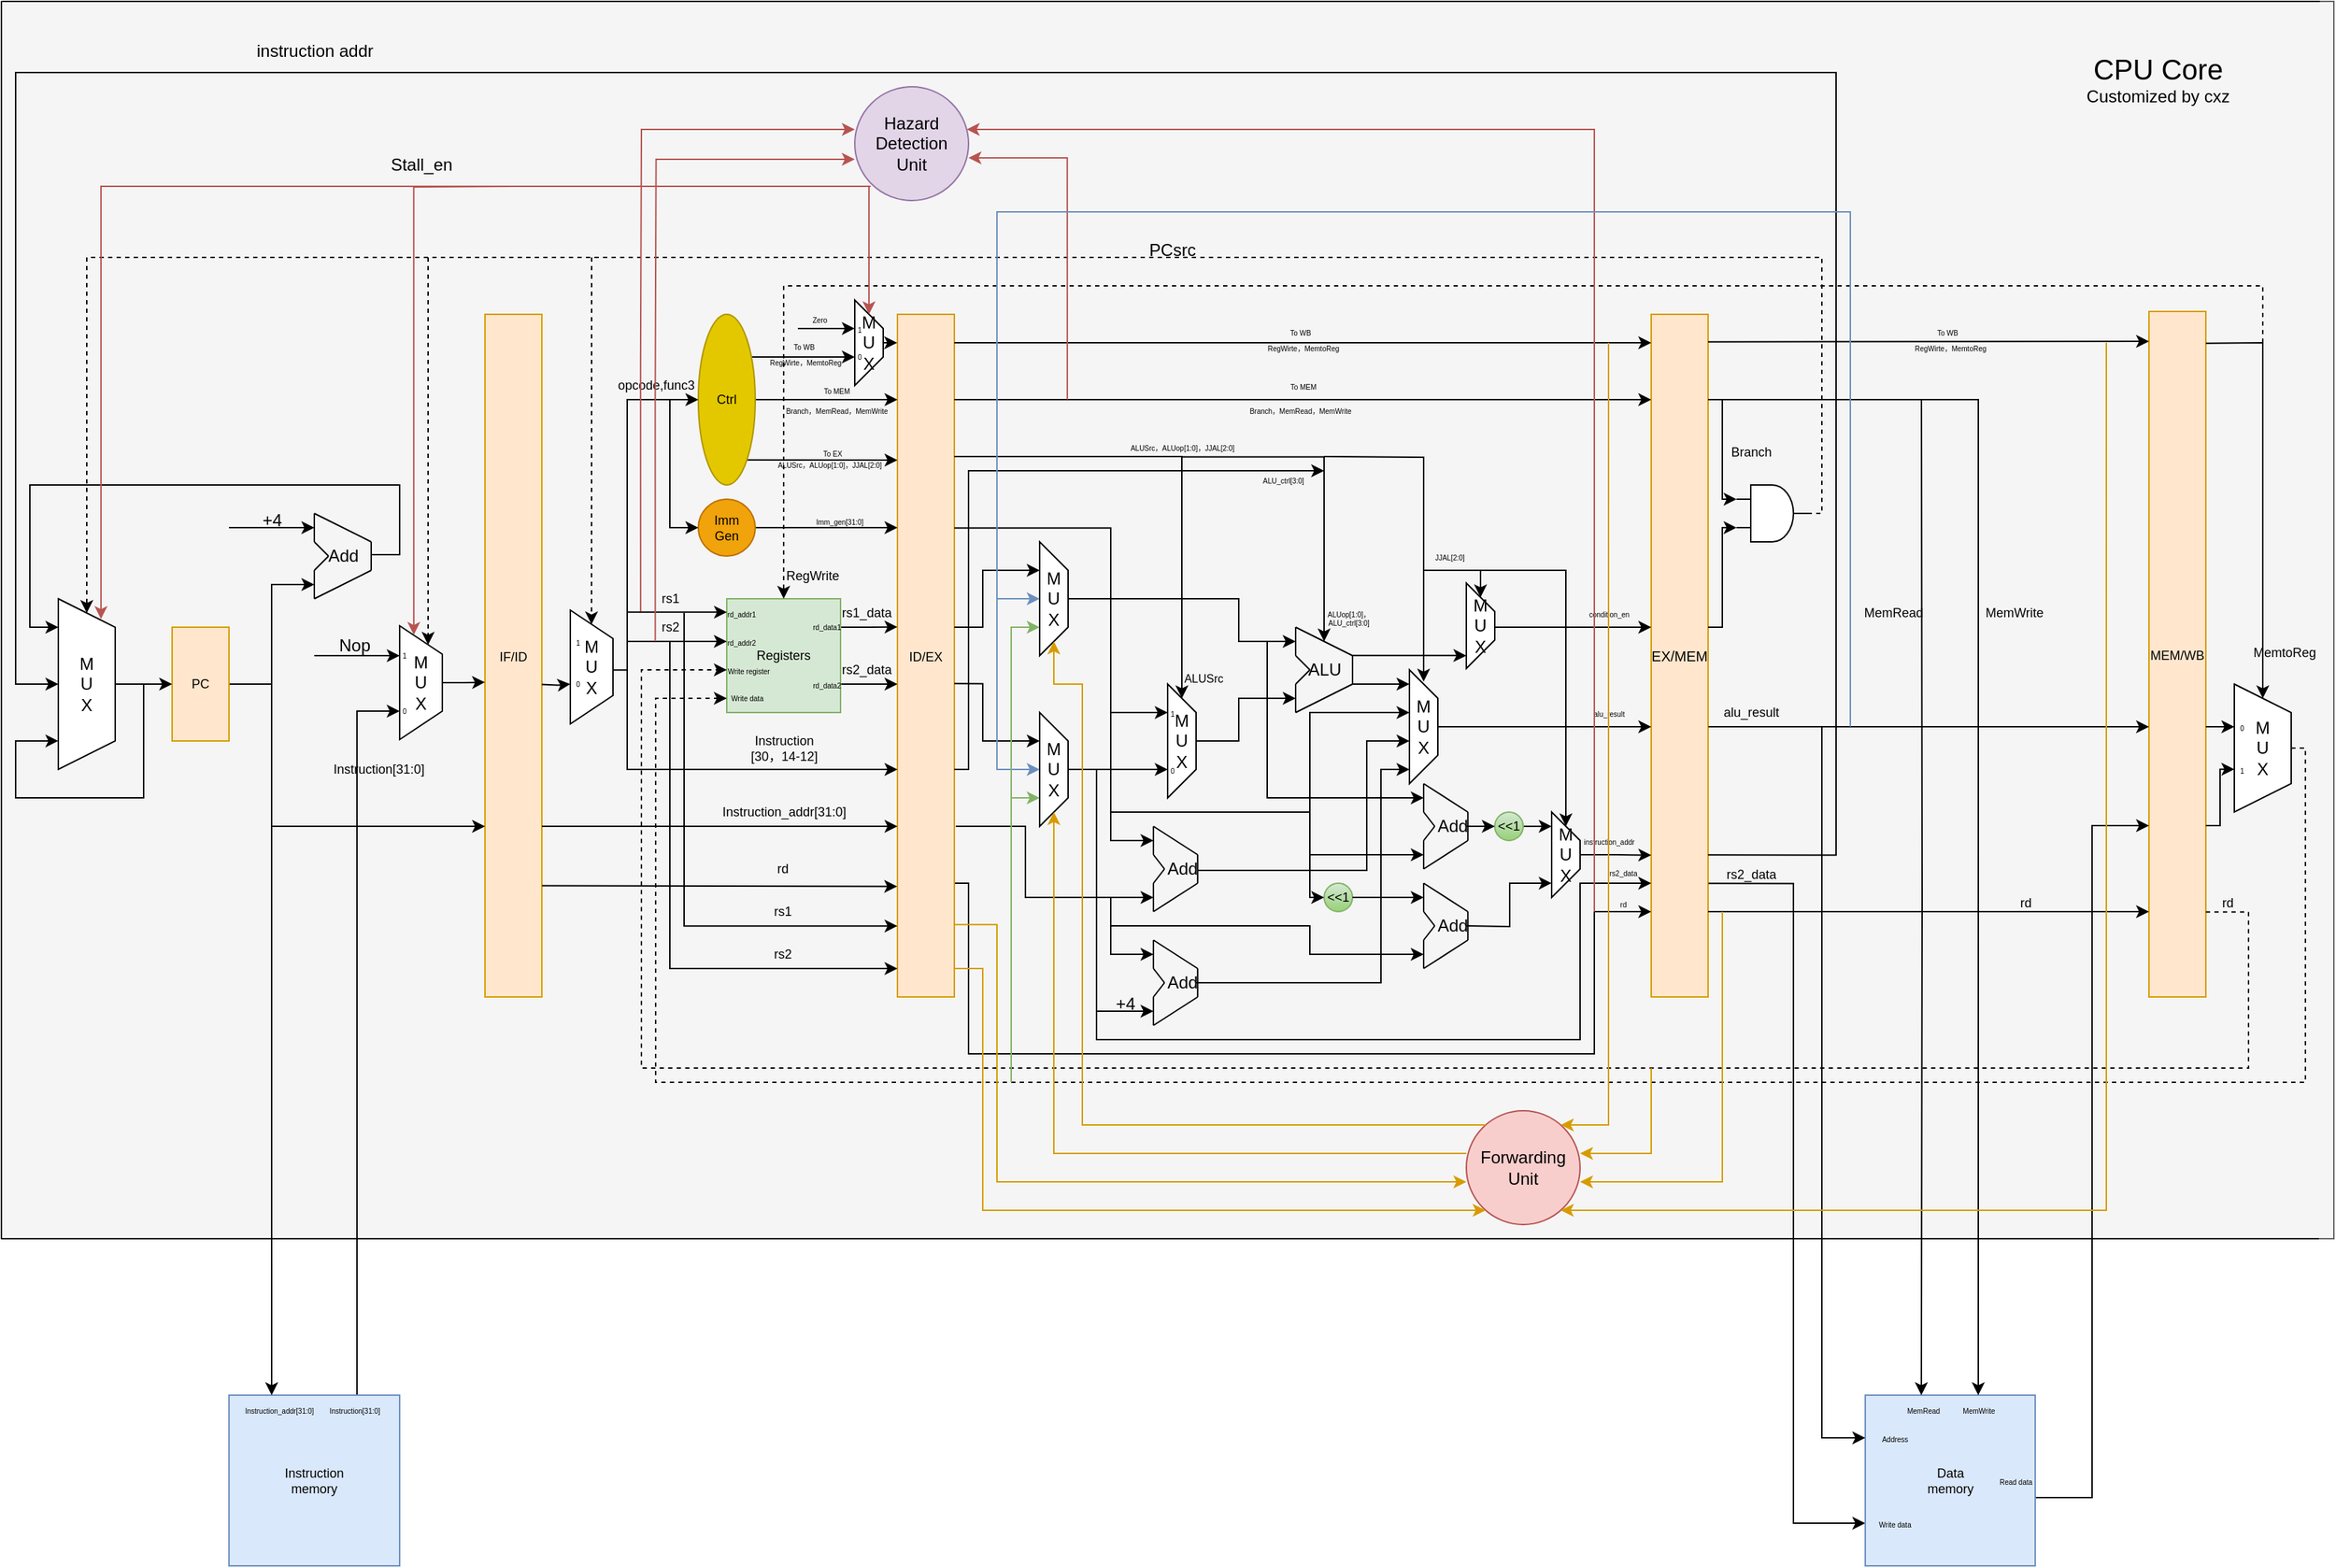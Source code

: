 <mxfile scale="10" border="0">
    <diagram id="ZvcAvkWLLmfM1F0zynMo" name="第 1 页">
        <mxGraphModel dx="3200" dy="2128" grid="1" gridSize="10" guides="1" tooltips="1" connect="1" arrows="1" fold="1" page="1" pageScale="1" pageWidth="827" pageHeight="1169" background="#ffffff" math="0" shadow="0">
            <root>
                <mxCell id="0"/>
                <mxCell id="1" parent="0"/>
                <mxCell id="313" value="" style="group;fillColor=#f5f5f5;fontColor=#333333;strokeColor=#666666;" parent="1" vertex="1" connectable="0">
                    <mxGeometry x="10" y="20" width="1640" height="870" as="geometry"/>
                </mxCell>
                <mxCell id="309" value="" style="endArrow=none;html=1;rounded=0;fontSize=12;" parent="313" edge="1">
                    <mxGeometry width="50" height="50" relative="1" as="geometry">
                        <mxPoint y="870" as="sourcePoint"/>
                        <mxPoint as="targetPoint"/>
                    </mxGeometry>
                </mxCell>
                <mxCell id="310" value="" style="endArrow=none;html=1;rounded=0;fontSize=12;" parent="313" edge="1">
                    <mxGeometry width="50" height="50" relative="1" as="geometry">
                        <mxPoint x="1629.411" y="870" as="sourcePoint"/>
                        <mxPoint y="870" as="targetPoint"/>
                    </mxGeometry>
                </mxCell>
                <mxCell id="311" value="" style="endArrow=none;html=1;rounded=0;fontSize=12;" parent="313" edge="1">
                    <mxGeometry width="50" height="50" relative="1" as="geometry">
                        <mxPoint x="1630.067" as="sourcePoint"/>
                        <mxPoint x="0.656" as="targetPoint"/>
                    </mxGeometry>
                </mxCell>
                <mxCell id="314" value="&lt;font style=&quot;&quot;&gt;&lt;span style=&quot;font-size: 20px;&quot;&gt;CPU Core&lt;/span&gt;&lt;br&gt;&lt;font style=&quot;font-size: 12px;&quot;&gt;Customized by cxz&lt;/font&gt;&lt;br&gt;&lt;/font&gt;" style="text;html=1;align=center;verticalAlign=middle;resizable=0;points=[];autosize=1;strokeColor=none;fillColor=none;fontSize=12;" parent="313" vertex="1">
                    <mxGeometry x="1456.121" y="30" width="120" height="50" as="geometry"/>
                </mxCell>
                <mxCell id="2" value="&lt;font style=&quot;font-size: 9px;&quot;&gt;IF/ID&lt;/font&gt;" style="rounded=0;whiteSpace=wrap;html=1;fillColor=#ffe6cc;strokeColor=#d79b00;" parent="1" vertex="1">
                    <mxGeometry x="350.01" y="240" width="40" height="480" as="geometry"/>
                </mxCell>
                <mxCell id="3" value="&lt;font style=&quot;font-size: 9px;&quot;&gt;ID/EX&lt;/font&gt;" style="rounded=0;whiteSpace=wrap;html=1;fillColor=#ffe6cc;strokeColor=#d79b00;" parent="1" vertex="1">
                    <mxGeometry x="640.01" y="240" width="40" height="480" as="geometry"/>
                </mxCell>
                <mxCell id="4" value="&lt;font style=&quot;font-size: 10px;&quot;&gt;EX/MEM&lt;/font&gt;" style="rounded=0;whiteSpace=wrap;html=1;fillColor=#ffe6cc;strokeColor=#d79b00;" parent="1" vertex="1">
                    <mxGeometry x="1170.01" y="240" width="40" height="480" as="geometry"/>
                </mxCell>
                <mxCell id="5" value="&lt;font style=&quot;font-size: 9px;&quot;&gt;MEM/WB&lt;/font&gt;" style="rounded=0;whiteSpace=wrap;html=1;fillColor=#ffe6cc;strokeColor=#d79b00;" parent="1" vertex="1">
                    <mxGeometry x="1520.01" y="238" width="40" height="482" as="geometry"/>
                </mxCell>
                <mxCell id="27" style="edgeStyle=orthogonalEdgeStyle;rounded=0;html=1;exitX=0.75;exitY=0;exitDx=0;exitDy=0;" parent="1" source="6" edge="1">
                    <mxGeometry relative="1" as="geometry">
                        <Array as="points">
                            <mxPoint x="260.01" y="519"/>
                            <mxPoint x="290.01" y="519"/>
                        </Array>
                        <mxPoint x="290.01" y="519" as="targetPoint"/>
                    </mxGeometry>
                </mxCell>
                <mxCell id="6" value="Instruction&lt;br&gt;memory" style="rounded=0;whiteSpace=wrap;html=1;fontSize=9;fillColor=#dae8fc;strokeColor=#6c8ebf;" parent="1" vertex="1">
                    <mxGeometry x="170.01" y="1000" width="120" height="120" as="geometry"/>
                </mxCell>
                <mxCell id="21" style="edgeStyle=orthogonalEdgeStyle;html=1;exitX=1;exitY=0.5;exitDx=0;exitDy=0;entryX=0.25;entryY=0;entryDx=0;entryDy=0;rounded=0;" parent="1" source="7" target="6" edge="1">
                    <mxGeometry relative="1" as="geometry"/>
                </mxCell>
                <mxCell id="7" value="PC" style="rounded=0;whiteSpace=wrap;html=1;fontSize=9;fillColor=#ffe6cc;strokeColor=#d79b00;" parent="1" vertex="1">
                    <mxGeometry x="130.01" y="460" width="40" height="80" as="geometry"/>
                </mxCell>
                <mxCell id="35" style="edgeStyle=orthogonalEdgeStyle;rounded=0;html=1;exitX=1;exitY=0.25;exitDx=0;exitDy=0;entryX=0;entryY=0.458;entryDx=0;entryDy=0;entryPerimeter=0;fontSize=9;" parent="1" source="8" target="3" edge="1">
                    <mxGeometry relative="1" as="geometry"/>
                </mxCell>
                <mxCell id="36" style="edgeStyle=orthogonalEdgeStyle;rounded=0;html=1;exitX=1;exitY=0.75;exitDx=0;exitDy=0;fontSize=9;" parent="1" source="8" edge="1">
                    <mxGeometry relative="1" as="geometry">
                        <mxPoint x="640.01" y="500" as="targetPoint"/>
                    </mxGeometry>
                </mxCell>
                <mxCell id="8" value="Registers" style="rounded=0;whiteSpace=wrap;html=1;fontSize=9;fillColor=#d5e8d4;strokeColor=#82b366;" parent="1" vertex="1">
                    <mxGeometry x="520.01" y="440" width="80" height="80" as="geometry"/>
                </mxCell>
                <mxCell id="59" style="edgeStyle=elbowEdgeStyle;rounded=0;elbow=vertical;html=1;exitX=1;exitY=0.5;exitDx=0;exitDy=0;fontSize=5;" parent="1" source="9" target="3" edge="1">
                    <mxGeometry relative="1" as="geometry">
                        <mxPoint x="630.01" y="390" as="targetPoint"/>
                    </mxGeometry>
                </mxCell>
                <mxCell id="9" value="Imm&lt;br&gt;Gen" style="ellipse;whiteSpace=wrap;html=1;fontSize=9;fillColor=#f0a30a;fontColor=#000000;strokeColor=#BD7000;" parent="1" vertex="1">
                    <mxGeometry x="500.01" y="370" width="40" height="40" as="geometry"/>
                </mxCell>
                <mxCell id="11" style="edgeStyle=none;html=1;exitX=0.5;exitY=0;exitDx=0;exitDy=0;entryX=0;entryY=0.5;entryDx=0;entryDy=0;" parent="1" source="10" target="7" edge="1">
                    <mxGeometry relative="1" as="geometry"/>
                </mxCell>
                <mxCell id="10" value="M&lt;br&gt;U&lt;br&gt;X" style="shape=trapezoid;perimeter=trapezoidPerimeter;whiteSpace=wrap;html=1;fixedSize=1;direction=south;" parent="1" vertex="1">
                    <mxGeometry x="50.01" y="440" width="40" height="120" as="geometry"/>
                </mxCell>
                <mxCell id="20" value="" style="group" parent="1" vertex="1" connectable="0">
                    <mxGeometry x="230.01" y="380" width="45" height="60" as="geometry"/>
                </mxCell>
                <mxCell id="13" value="" style="endArrow=none;html=1;" parent="20" edge="1">
                    <mxGeometry width="50" height="50" relative="1" as="geometry">
                        <mxPoint y="20" as="sourcePoint"/>
                        <mxPoint as="targetPoint"/>
                    </mxGeometry>
                </mxCell>
                <mxCell id="14" value="" style="endArrow=none;html=1;" parent="20" edge="1">
                    <mxGeometry width="50" height="50" relative="1" as="geometry">
                        <mxPoint x="40" y="40" as="sourcePoint"/>
                        <mxPoint x="40" y="20" as="targetPoint"/>
                    </mxGeometry>
                </mxCell>
                <mxCell id="15" value="" style="endArrow=none;html=1;" parent="20" edge="1">
                    <mxGeometry width="50" height="50" relative="1" as="geometry">
                        <mxPoint x="40" y="20" as="sourcePoint"/>
                        <mxPoint as="targetPoint"/>
                    </mxGeometry>
                </mxCell>
                <mxCell id="16" value="" style="endArrow=none;html=1;" parent="20" edge="1">
                    <mxGeometry width="50" height="50" relative="1" as="geometry">
                        <mxPoint x="40" y="40" as="sourcePoint"/>
                        <mxPoint y="60" as="targetPoint"/>
                    </mxGeometry>
                </mxCell>
                <mxCell id="17" value="" style="endArrow=none;html=1;" parent="20" edge="1">
                    <mxGeometry width="50" height="50" relative="1" as="geometry">
                        <mxPoint y="60" as="sourcePoint"/>
                        <mxPoint y="40" as="targetPoint"/>
                    </mxGeometry>
                </mxCell>
                <mxCell id="18" value="" style="endArrow=none;html=1;" parent="20" edge="1">
                    <mxGeometry width="50" height="50" relative="1" as="geometry">
                        <mxPoint y="40" as="sourcePoint"/>
                        <mxPoint x="10" y="30" as="targetPoint"/>
                    </mxGeometry>
                </mxCell>
                <mxCell id="19" value="" style="endArrow=none;html=1;" parent="20" edge="1">
                    <mxGeometry width="50" height="50" relative="1" as="geometry">
                        <mxPoint x="10" y="30" as="sourcePoint"/>
                        <mxPoint y="20" as="targetPoint"/>
                    </mxGeometry>
                </mxCell>
                <mxCell id="23" value="Add" style="text;html=1;align=center;verticalAlign=middle;resizable=0;points=[];autosize=1;strokeColor=none;fillColor=none;" parent="20" vertex="1">
                    <mxGeometry y="15" width="40" height="30" as="geometry"/>
                </mxCell>
                <mxCell id="24" style="edgeStyle=orthogonalEdgeStyle;html=1;exitX=0.5;exitY=0;exitDx=0;exitDy=0;rounded=0;" parent="1" edge="1">
                    <mxGeometry relative="1" as="geometry">
                        <mxPoint x="200.01" y="499.86" as="sourcePoint"/>
                        <mxPoint x="230.01" y="430" as="targetPoint"/>
                        <Array as="points">
                            <mxPoint x="200.01" y="430"/>
                        </Array>
                    </mxGeometry>
                </mxCell>
                <mxCell id="25" value="" style="edgeStyle=none;orthogonalLoop=1;jettySize=auto;html=1;rounded=0;" parent="1" edge="1">
                    <mxGeometry width="100" relative="1" as="geometry">
                        <mxPoint x="170.01" y="390" as="sourcePoint"/>
                        <mxPoint x="230.01" y="390" as="targetPoint"/>
                        <Array as="points"/>
                    </mxGeometry>
                </mxCell>
                <mxCell id="26" value="+4" style="text;html=1;align=center;verticalAlign=middle;resizable=0;points=[];autosize=1;strokeColor=none;fillColor=none;" parent="1" vertex="1">
                    <mxGeometry x="180.01" y="370" width="40" height="30" as="geometry"/>
                </mxCell>
                <mxCell id="28" style="edgeStyle=orthogonalEdgeStyle;rounded=0;html=1;exitX=1.015;exitY=0.467;exitDx=0;exitDy=0;exitPerimeter=0;entryX=0.167;entryY=1;entryDx=0;entryDy=0;entryPerimeter=0;" parent="1" source="23" target="10" edge="1">
                    <mxGeometry relative="1" as="geometry">
                        <mxPoint x="280.01" y="440.0" as="sourcePoint"/>
                        <mxPoint x="20.01" y="460" as="targetPoint"/>
                        <Array as="points">
                            <mxPoint x="290" y="409"/>
                            <mxPoint x="290" y="360"/>
                            <mxPoint x="30" y="360"/>
                            <mxPoint x="30" y="460"/>
                        </Array>
                    </mxGeometry>
                </mxCell>
                <mxCell id="29" style="edgeStyle=orthogonalEdgeStyle;rounded=0;html=1;exitX=0.526;exitY=-0.004;exitDx=0;exitDy=0;exitPerimeter=0;" parent="1" source="292" edge="1">
                    <mxGeometry relative="1" as="geometry">
                        <mxPoint x="440.01" y="500" as="sourcePoint"/>
                        <mxPoint x="640.01" y="560" as="targetPoint"/>
                        <Array as="points">
                            <mxPoint x="440.01" y="490"/>
                            <mxPoint x="450.01" y="490"/>
                            <mxPoint x="450.01" y="560"/>
                        </Array>
                    </mxGeometry>
                </mxCell>
                <mxCell id="30" value="" style="endArrow=classic;html=1;rounded=0;edgeStyle=orthogonalEdgeStyle;entryX=0.001;entryY=0.118;entryDx=0;entryDy=0;entryPerimeter=0;" parent="1" target="8" edge="1">
                    <mxGeometry width="50" height="50" relative="1" as="geometry">
                        <mxPoint x="450.01" y="500" as="sourcePoint"/>
                        <mxPoint x="510.01" y="450" as="targetPoint"/>
                        <Array as="points">
                            <mxPoint x="450.01" y="500"/>
                            <mxPoint x="450.01" y="449"/>
                        </Array>
                    </mxGeometry>
                </mxCell>
                <mxCell id="31" value="" style="endArrow=classic;html=1;rounded=0;edgeStyle=orthogonalEdgeStyle;" parent="1" edge="1">
                    <mxGeometry width="50" height="50" relative="1" as="geometry">
                        <mxPoint x="450.01" y="470" as="sourcePoint"/>
                        <mxPoint x="520.01" y="470" as="targetPoint"/>
                        <Array as="points"/>
                    </mxGeometry>
                </mxCell>
                <mxCell id="32" value="rs1" style="text;html=1;align=center;verticalAlign=middle;resizable=0;points=[];autosize=1;strokeColor=none;fillColor=none;fontSize=9;" parent="1" vertex="1">
                    <mxGeometry x="460.01" y="430" width="40" height="20" as="geometry"/>
                </mxCell>
                <mxCell id="33" value="rs2" style="text;html=1;align=center;verticalAlign=middle;resizable=0;points=[];autosize=1;strokeColor=none;fillColor=none;fontSize=9;" parent="1" vertex="1">
                    <mxGeometry x="460.01" y="450" width="40" height="20" as="geometry"/>
                </mxCell>
                <mxCell id="50" style="edgeStyle=elbowEdgeStyle;rounded=0;elbow=vertical;html=1;exitX=1;exitY=1;exitDx=0;exitDy=0;fontSize=9;" parent="1" source="34" target="3" edge="1">
                    <mxGeometry relative="1" as="geometry"/>
                </mxCell>
                <mxCell id="51" style="edgeStyle=elbowEdgeStyle;rounded=0;elbow=vertical;html=1;exitX=1;exitY=0;exitDx=0;exitDy=0;fontSize=9;" parent="1" source="34" edge="1">
                    <mxGeometry relative="1" as="geometry">
                        <mxPoint x="610.01" y="270" as="targetPoint"/>
                        <Array as="points">
                            <mxPoint x="590.01" y="270"/>
                        </Array>
                    </mxGeometry>
                </mxCell>
                <mxCell id="52" style="edgeStyle=elbowEdgeStyle;rounded=0;elbow=vertical;html=1;exitX=1;exitY=0.5;exitDx=0;exitDy=0;entryX=0;entryY=0.125;entryDx=0;entryDy=0;entryPerimeter=0;fontSize=9;" parent="1" source="34" target="3" edge="1">
                    <mxGeometry relative="1" as="geometry"/>
                </mxCell>
                <mxCell id="34" value="Ctrl" style="ellipse;whiteSpace=wrap;html=1;fontSize=9;fillColor=#e3c800;fontColor=#000000;strokeColor=#B09500;" parent="1" vertex="1">
                    <mxGeometry x="500.01" y="240" width="40" height="120" as="geometry"/>
                </mxCell>
                <mxCell id="38" value="rs1_data" style="text;html=1;align=center;verticalAlign=middle;resizable=0;points=[];autosize=1;strokeColor=none;fillColor=none;fontSize=9;" parent="1" vertex="1">
                    <mxGeometry x="588.01" y="440" width="60" height="20" as="geometry"/>
                </mxCell>
                <mxCell id="39" value="rs2_data" style="text;html=1;align=center;verticalAlign=middle;resizable=0;points=[];autosize=1;strokeColor=none;fillColor=none;fontSize=9;" parent="1" vertex="1">
                    <mxGeometry x="588.01" y="480" width="60" height="20" as="geometry"/>
                </mxCell>
                <mxCell id="40" value="rd_addr1" style="text;html=1;align=center;verticalAlign=middle;resizable=0;points=[];autosize=1;strokeColor=none;fillColor=none;fontSize=5;" parent="1" vertex="1">
                    <mxGeometry x="510.01" y="440" width="40" height="20" as="geometry"/>
                </mxCell>
                <mxCell id="42" value="rd_addr2" style="text;html=1;align=center;verticalAlign=middle;resizable=0;points=[];autosize=1;strokeColor=none;fillColor=none;fontSize=5;" parent="1" vertex="1">
                    <mxGeometry x="510.01" y="460" width="40" height="20" as="geometry"/>
                </mxCell>
                <mxCell id="44" value="rd_data1" style="text;html=1;align=center;verticalAlign=middle;resizable=0;points=[];autosize=1;strokeColor=none;fillColor=none;fontSize=5;" parent="1" vertex="1">
                    <mxGeometry x="570.01" y="449" width="40" height="20" as="geometry"/>
                </mxCell>
                <mxCell id="45" value="rd_data2" style="text;html=1;align=center;verticalAlign=middle;resizable=0;points=[];autosize=1;strokeColor=none;fillColor=none;fontSize=5;" parent="1" vertex="1">
                    <mxGeometry x="570.01" y="490" width="40" height="20" as="geometry"/>
                </mxCell>
                <mxCell id="46" value="" style="endArrow=classic;html=1;rounded=0;edgeStyle=orthogonalEdgeStyle;entryX=0;entryY=0.5;entryDx=0;entryDy=0;" parent="1" target="34" edge="1">
                    <mxGeometry width="50" height="50" relative="1" as="geometry">
                        <mxPoint x="450.01" y="450" as="sourcePoint"/>
                        <mxPoint x="460.01" y="280" as="targetPoint"/>
                        <Array as="points">
                            <mxPoint x="450.01" y="449"/>
                            <mxPoint x="450.01" y="300"/>
                        </Array>
                    </mxGeometry>
                </mxCell>
                <mxCell id="47" value="&lt;font style=&quot;font-size: 9px;&quot;&gt;opcode,func3&lt;/font&gt;" style="text;html=1;align=center;verticalAlign=middle;resizable=0;points=[];autosize=1;strokeColor=none;fillColor=none;fontSize=5;" parent="1" vertex="1">
                    <mxGeometry x="430.01" y="280" width="80" height="20" as="geometry"/>
                </mxCell>
                <mxCell id="48" value="" style="endArrow=classic;html=1;rounded=0;edgeStyle=orthogonalEdgeStyle;entryX=0;entryY=0.5;entryDx=0;entryDy=0;" parent="1" target="9" edge="1">
                    <mxGeometry width="50" height="50" relative="1" as="geometry">
                        <mxPoint x="480.01" y="300" as="sourcePoint"/>
                        <mxPoint x="530.01" y="310" as="targetPoint"/>
                        <Array as="points">
                            <mxPoint x="480.01" y="300"/>
                            <mxPoint x="480.01" y="390"/>
                        </Array>
                    </mxGeometry>
                </mxCell>
                <mxCell id="53" value="&lt;font style=&quot;font-size: 5px;&quot;&gt;To WB&lt;/font&gt;" style="text;html=1;align=center;verticalAlign=middle;resizable=0;points=[];autosize=1;strokeColor=none;fillColor=none;fontSize=9;" parent="1" vertex="1">
                    <mxGeometry x="554.01" y="252" width="40" height="20" as="geometry"/>
                </mxCell>
                <mxCell id="54" value="&lt;font style=&quot;font-size: 5px;&quot;&gt;To MEM&lt;/font&gt;" style="text;html=1;align=center;verticalAlign=middle;resizable=0;points=[];autosize=1;strokeColor=none;fillColor=none;fontSize=9;" parent="1" vertex="1">
                    <mxGeometry x="577.01" y="283" width="40" height="20" as="geometry"/>
                </mxCell>
                <mxCell id="55" value="&lt;font style=&quot;font-size: 5px;&quot;&gt;To EX&lt;/font&gt;" style="text;html=1;align=center;verticalAlign=middle;resizable=0;points=[];autosize=1;strokeColor=none;fillColor=none;fontSize=9;" parent="1" vertex="1">
                    <mxGeometry x="574.01" y="327" width="40" height="20" as="geometry"/>
                </mxCell>
                <mxCell id="56" value="&lt;font style=&quot;font-size: 5px;&quot;&gt;ALUSrc，ALUop[1:0]，JJAL[2:0]&lt;/font&gt;" style="text;html=1;align=center;verticalAlign=middle;resizable=0;points=[];autosize=1;strokeColor=none;fillColor=none;fontSize=9;" parent="1" vertex="1">
                    <mxGeometry x="542.01" y="335" width="100" height="20" as="geometry"/>
                </mxCell>
                <mxCell id="57" value="&lt;font style=&quot;font-size: 5px;&quot;&gt;Branch，MemRead，MemWrite&lt;/font&gt;" style="text;html=1;align=center;verticalAlign=middle;resizable=0;points=[];autosize=1;strokeColor=none;fillColor=none;fontSize=9;" parent="1" vertex="1">
                    <mxGeometry x="547.01" y="297" width="100" height="20" as="geometry"/>
                </mxCell>
                <mxCell id="58" value="&lt;font style=&quot;font-size: 5px;&quot;&gt;RegWirte，MemtoReg&lt;/font&gt;" style="text;html=1;align=center;verticalAlign=middle;resizable=0;points=[];autosize=1;strokeColor=none;fillColor=none;fontSize=9;" parent="1" vertex="1">
                    <mxGeometry x="540.01" y="263" width="70" height="20" as="geometry"/>
                </mxCell>
                <mxCell id="60" value="Imm_gen[31:0]" style="text;html=1;align=center;verticalAlign=middle;resizable=0;points=[];autosize=1;strokeColor=none;fillColor=none;fontSize=5;" parent="1" vertex="1">
                    <mxGeometry x="569.01" y="375" width="60" height="20" as="geometry"/>
                </mxCell>
                <mxCell id="61" value="&lt;font style=&quot;font-size: 9px;&quot;&gt;Instruction[31:0]&lt;/font&gt;" style="text;html=1;align=center;verticalAlign=middle;resizable=0;points=[];autosize=1;strokeColor=none;fillColor=none;fontSize=5;" parent="1" vertex="1">
                    <mxGeometry x="230.01" y="550" width="90" height="20" as="geometry"/>
                </mxCell>
                <mxCell id="62" value="Instruction&lt;br&gt;[30，14-12]" style="text;html=1;align=center;verticalAlign=middle;resizable=0;points=[];autosize=1;strokeColor=none;fillColor=none;fontSize=9;" parent="1" vertex="1">
                    <mxGeometry x="525.01" y="525" width="70" height="40" as="geometry"/>
                </mxCell>
                <mxCell id="63" value="" style="endArrow=classic;html=1;rounded=0;edgeStyle=orthogonalEdgeStyle;entryX=0;entryY=0.75;entryDx=0;entryDy=0;exitX=1;exitY=0.75;exitDx=0;exitDy=0;" parent="1" source="2" target="3" edge="1">
                    <mxGeometry width="50" height="50" relative="1" as="geometry">
                        <mxPoint x="450.01" y="560" as="sourcePoint"/>
                        <mxPoint x="630.01" y="600" as="targetPoint"/>
                        <Array as="points"/>
                    </mxGeometry>
                </mxCell>
                <mxCell id="64" value="rd" style="text;html=1;align=center;verticalAlign=middle;resizable=0;points=[];autosize=1;strokeColor=none;fillColor=none;fontSize=9;" parent="1" vertex="1">
                    <mxGeometry x="544.01" y="620" width="30" height="20" as="geometry"/>
                </mxCell>
                <mxCell id="65" value="" style="edgeStyle=none;orthogonalLoop=1;jettySize=auto;html=1;rounded=0;fontSize=9;elbow=vertical;exitX=1.004;exitY=0.837;exitDx=0;exitDy=0;exitPerimeter=0;entryX=-0.005;entryY=0.838;entryDx=0;entryDy=0;entryPerimeter=0;" parent="1" source="2" target="3" edge="1">
                    <mxGeometry width="100" relative="1" as="geometry">
                        <mxPoint x="540.01" y="600" as="sourcePoint"/>
                        <mxPoint x="640.01" y="600" as="targetPoint"/>
                        <Array as="points"/>
                    </mxGeometry>
                </mxCell>
                <mxCell id="66" value="" style="edgeStyle=none;orthogonalLoop=1;jettySize=auto;html=1;rounded=0;fontSize=9;elbow=vertical;entryX=0;entryY=0.75;entryDx=0;entryDy=0;" parent="1" target="2" edge="1">
                    <mxGeometry width="100" relative="1" as="geometry">
                        <mxPoint x="200.01" y="600" as="sourcePoint"/>
                        <mxPoint x="330.01" y="600" as="targetPoint"/>
                        <Array as="points"/>
                    </mxGeometry>
                </mxCell>
                <mxCell id="67" value="&lt;font style=&quot;font-size: 9px;&quot;&gt;Instruction_addr[31:0]&lt;/font&gt;" style="text;html=1;align=center;verticalAlign=middle;resizable=0;points=[];autosize=1;strokeColor=none;fillColor=none;fontSize=5;" parent="1" vertex="1">
                    <mxGeometry x="505.01" y="580" width="110" height="20" as="geometry"/>
                </mxCell>
                <mxCell id="68" value="Instruction_addr[31:0]" style="text;html=1;align=center;verticalAlign=middle;resizable=0;points=[];autosize=1;strokeColor=none;fillColor=none;fontSize=5;" parent="1" vertex="1">
                    <mxGeometry x="170.01" y="1000" width="70" height="20" as="geometry"/>
                </mxCell>
                <mxCell id="69" value="Instruction[31:0]" style="text;html=1;align=center;verticalAlign=middle;resizable=0;points=[];autosize=1;strokeColor=none;fillColor=none;fontSize=5;" parent="1" vertex="1">
                    <mxGeometry x="228.01" y="1000" width="60" height="20" as="geometry"/>
                </mxCell>
                <mxCell id="87" style="edgeStyle=orthogonalEdgeStyle;rounded=0;html=1;exitX=0.5;exitY=0;exitDx=0;exitDy=0;fontSize=10;" parent="1" source="70" edge="1">
                    <mxGeometry relative="1" as="geometry">
                        <mxPoint x="920.01" y="470" as="targetPoint"/>
                        <Array as="points">
                            <mxPoint x="880.01" y="440"/>
                            <mxPoint x="880.01" y="470"/>
                            <mxPoint x="920.01" y="470"/>
                        </Array>
                    </mxGeometry>
                </mxCell>
                <mxCell id="70" value="M&lt;br&gt;U&lt;br&gt;X" style="shape=trapezoid;perimeter=trapezoidPerimeter;whiteSpace=wrap;html=1;fixedSize=1;direction=south;" parent="1" vertex="1">
                    <mxGeometry x="740.01" y="400" width="20" height="80" as="geometry"/>
                </mxCell>
                <mxCell id="85" style="edgeStyle=orthogonalEdgeStyle;rounded=0;html=1;exitX=0.5;exitY=0;exitDx=0;exitDy=0;entryX=0.75;entryY=1;entryDx=0;entryDy=0;fontSize=10;" parent="1" source="71" target="84" edge="1">
                    <mxGeometry relative="1" as="geometry"/>
                </mxCell>
                <mxCell id="71" value="M&lt;br&gt;U&lt;br&gt;X" style="shape=trapezoid;perimeter=trapezoidPerimeter;whiteSpace=wrap;html=1;fixedSize=1;direction=south;" parent="1" vertex="1">
                    <mxGeometry x="740.01" y="520" width="20" height="80" as="geometry"/>
                </mxCell>
                <mxCell id="72" value="" style="group;fillColor=none;" parent="1" vertex="1" connectable="0">
                    <mxGeometry x="920.01" y="460" width="45" height="60" as="geometry"/>
                </mxCell>
                <mxCell id="73" value="" style="endArrow=none;html=1;" parent="72" edge="1">
                    <mxGeometry width="50" height="50" relative="1" as="geometry">
                        <mxPoint y="20" as="sourcePoint"/>
                        <mxPoint as="targetPoint"/>
                    </mxGeometry>
                </mxCell>
                <mxCell id="74" value="" style="endArrow=none;html=1;" parent="72" edge="1">
                    <mxGeometry width="50" height="50" relative="1" as="geometry">
                        <mxPoint x="40" y="40" as="sourcePoint"/>
                        <mxPoint x="40" y="20" as="targetPoint"/>
                    </mxGeometry>
                </mxCell>
                <mxCell id="75" value="" style="endArrow=none;html=1;" parent="72" edge="1">
                    <mxGeometry width="50" height="50" relative="1" as="geometry">
                        <mxPoint x="40" y="20" as="sourcePoint"/>
                        <mxPoint as="targetPoint"/>
                    </mxGeometry>
                </mxCell>
                <mxCell id="76" value="" style="endArrow=none;html=1;" parent="72" edge="1">
                    <mxGeometry width="50" height="50" relative="1" as="geometry">
                        <mxPoint x="40" y="40" as="sourcePoint"/>
                        <mxPoint y="60" as="targetPoint"/>
                    </mxGeometry>
                </mxCell>
                <mxCell id="77" value="" style="endArrow=none;html=1;" parent="72" edge="1">
                    <mxGeometry width="50" height="50" relative="1" as="geometry">
                        <mxPoint y="60" as="sourcePoint"/>
                        <mxPoint y="40" as="targetPoint"/>
                    </mxGeometry>
                </mxCell>
                <mxCell id="78" value="" style="endArrow=none;html=1;" parent="72" edge="1">
                    <mxGeometry width="50" height="50" relative="1" as="geometry">
                        <mxPoint y="40" as="sourcePoint"/>
                        <mxPoint x="10" y="30" as="targetPoint"/>
                    </mxGeometry>
                </mxCell>
                <mxCell id="79" value="" style="endArrow=none;html=1;" parent="72" edge="1">
                    <mxGeometry width="50" height="50" relative="1" as="geometry">
                        <mxPoint x="10" y="30" as="sourcePoint"/>
                        <mxPoint y="20" as="targetPoint"/>
                    </mxGeometry>
                </mxCell>
                <mxCell id="80" value="ALU" style="text;html=1;align=center;verticalAlign=middle;resizable=0;points=[];autosize=1;strokeColor=none;fillColor=none;" parent="72" vertex="1">
                    <mxGeometry x="-5" y="15" width="50" height="30" as="geometry"/>
                </mxCell>
                <mxCell id="81" value="" style="edgeStyle=orthogonalEdgeStyle;orthogonalLoop=1;jettySize=auto;html=1;rounded=0;" parent="1" edge="1">
                    <mxGeometry width="100" relative="1" as="geometry">
                        <mxPoint x="680.01" y="499.67" as="sourcePoint"/>
                        <mxPoint x="740.01" y="540" as="targetPoint"/>
                        <Array as="points">
                            <mxPoint x="700.01" y="500"/>
                            <mxPoint x="700.01" y="540"/>
                        </Array>
                    </mxGeometry>
                </mxCell>
                <mxCell id="82" value="" style="edgeStyle=orthogonalEdgeStyle;orthogonalLoop=1;jettySize=auto;html=1;rounded=0;" parent="1" edge="1">
                    <mxGeometry width="100" relative="1" as="geometry">
                        <mxPoint x="680.01" y="460.0" as="sourcePoint"/>
                        <mxPoint x="740.01" y="420" as="targetPoint"/>
                        <Array as="points">
                            <mxPoint x="700.01" y="460"/>
                            <mxPoint x="700.01" y="420"/>
                        </Array>
                    </mxGeometry>
                </mxCell>
                <mxCell id="83" value="" style="edgeStyle=orthogonalEdgeStyle;orthogonalLoop=1;jettySize=auto;html=1;rounded=0;entryX=0;entryY=0.5;entryDx=0;entryDy=0;" parent="1" target="84" edge="1">
                    <mxGeometry width="100" relative="1" as="geometry">
                        <mxPoint x="680.01" y="340" as="sourcePoint"/>
                        <mxPoint x="820.01" y="480" as="targetPoint"/>
                        <Array as="points">
                            <mxPoint x="840.01" y="340"/>
                        </Array>
                    </mxGeometry>
                </mxCell>
                <mxCell id="88" style="edgeStyle=orthogonalEdgeStyle;rounded=0;html=1;exitX=0.5;exitY=0;exitDx=0;exitDy=0;fontSize=10;" parent="1" source="84" edge="1">
                    <mxGeometry relative="1" as="geometry">
                        <mxPoint x="920.01" y="510" as="targetPoint"/>
                        <Array as="points">
                            <mxPoint x="880.01" y="540"/>
                            <mxPoint x="880.01" y="510"/>
                        </Array>
                    </mxGeometry>
                </mxCell>
                <mxCell id="84" value="M&lt;br&gt;U&lt;br&gt;X" style="shape=trapezoid;perimeter=trapezoidPerimeter;whiteSpace=wrap;html=1;fixedSize=1;direction=south;" parent="1" vertex="1">
                    <mxGeometry x="830.01" y="500" width="20" height="80" as="geometry"/>
                </mxCell>
                <mxCell id="86" value="" style="edgeStyle=orthogonalEdgeStyle;orthogonalLoop=1;jettySize=auto;html=1;rounded=0;exitX=0.997;exitY=0.233;exitDx=0;exitDy=0;exitPerimeter=0;entryX=0.25;entryY=1;entryDx=0;entryDy=0;" parent="1" target="84" edge="1">
                    <mxGeometry width="100" relative="1" as="geometry">
                        <mxPoint x="680.01" y="390.19" as="sourcePoint"/>
                        <mxPoint x="790.01" y="520" as="targetPoint"/>
                        <Array as="points">
                            <mxPoint x="790.01" y="390"/>
                            <mxPoint x="790.01" y="520"/>
                        </Array>
                    </mxGeometry>
                </mxCell>
                <mxCell id="89" value="&lt;font style=&quot;font-size: 8px;&quot;&gt;ALUSrc&lt;/font&gt;" style="text;html=1;align=center;verticalAlign=middle;resizable=0;points=[];autosize=1;strokeColor=none;fillColor=none;fontSize=10;" parent="1" vertex="1">
                    <mxGeometry x="830.01" y="480" width="50" height="30" as="geometry"/>
                </mxCell>
                <mxCell id="90" value="&lt;font style=&quot;font-size: 5px;&quot;&gt;1&lt;/font&gt;" style="text;html=1;align=center;verticalAlign=middle;resizable=0;points=[];autosize=1;strokeColor=none;fillColor=none;fontSize=8;" parent="1" vertex="1">
                    <mxGeometry x="818.01" y="510" width="30" height="20" as="geometry"/>
                </mxCell>
                <mxCell id="91" value="&lt;font style=&quot;font-size: 5px;&quot;&gt;0&lt;/font&gt;" style="text;html=1;align=center;verticalAlign=middle;resizable=0;points=[];autosize=1;strokeColor=none;fillColor=none;fontSize=8;" parent="1" vertex="1">
                    <mxGeometry x="818.01" y="550" width="30" height="20" as="geometry"/>
                </mxCell>
                <mxCell id="92" value="" style="edgeStyle=orthogonalEdgeStyle;orthogonalLoop=1;jettySize=auto;html=1;rounded=0;" parent="1" edge="1">
                    <mxGeometry width="100" relative="1" as="geometry">
                        <mxPoint x="681.01" y="600" as="sourcePoint"/>
                        <mxPoint x="820.01" y="650" as="targetPoint"/>
                        <Array as="points">
                            <mxPoint x="730.01" y="600"/>
                            <mxPoint x="730.01" y="650"/>
                        </Array>
                    </mxGeometry>
                </mxCell>
                <mxCell id="94" value="" style="group" parent="1" vertex="1" connectable="0">
                    <mxGeometry x="820.01" y="680" width="35" height="60" as="geometry"/>
                </mxCell>
                <mxCell id="95" value="" style="endArrow=none;html=1;" parent="94" edge="1">
                    <mxGeometry width="50" height="50" relative="1" as="geometry">
                        <mxPoint y="20" as="sourcePoint"/>
                        <mxPoint as="targetPoint"/>
                    </mxGeometry>
                </mxCell>
                <mxCell id="96" value="" style="endArrow=none;html=1;" parent="94" edge="1">
                    <mxGeometry width="50" height="50" relative="1" as="geometry">
                        <mxPoint x="31.111" y="40" as="sourcePoint"/>
                        <mxPoint x="31.111" y="20" as="targetPoint"/>
                    </mxGeometry>
                </mxCell>
                <mxCell id="97" value="" style="endArrow=none;html=1;" parent="94" edge="1">
                    <mxGeometry width="50" height="50" relative="1" as="geometry">
                        <mxPoint x="31.111" y="20" as="sourcePoint"/>
                        <mxPoint as="targetPoint"/>
                    </mxGeometry>
                </mxCell>
                <mxCell id="98" value="" style="endArrow=none;html=1;" parent="94" edge="1">
                    <mxGeometry width="50" height="50" relative="1" as="geometry">
                        <mxPoint x="31.111" y="40" as="sourcePoint"/>
                        <mxPoint y="60" as="targetPoint"/>
                    </mxGeometry>
                </mxCell>
                <mxCell id="99" value="" style="endArrow=none;html=1;" parent="94" edge="1">
                    <mxGeometry width="50" height="50" relative="1" as="geometry">
                        <mxPoint y="60" as="sourcePoint"/>
                        <mxPoint y="40" as="targetPoint"/>
                    </mxGeometry>
                </mxCell>
                <mxCell id="100" value="" style="endArrow=none;html=1;" parent="94" edge="1">
                    <mxGeometry width="50" height="50" relative="1" as="geometry">
                        <mxPoint y="40" as="sourcePoint"/>
                        <mxPoint x="7.778" y="30" as="targetPoint"/>
                    </mxGeometry>
                </mxCell>
                <mxCell id="101" value="" style="endArrow=none;html=1;" parent="94" edge="1">
                    <mxGeometry width="50" height="50" relative="1" as="geometry">
                        <mxPoint x="7.778" y="30" as="sourcePoint"/>
                        <mxPoint y="20" as="targetPoint"/>
                    </mxGeometry>
                </mxCell>
                <mxCell id="102" value="Add" style="text;html=1;align=center;verticalAlign=middle;resizable=0;points=[];autosize=1;strokeColor=none;fillColor=none;" parent="94" vertex="1">
                    <mxGeometry y="15" width="40" height="30" as="geometry"/>
                </mxCell>
                <mxCell id="103" value="" style="edgeStyle=none;orthogonalLoop=1;jettySize=auto;html=1;rounded=0;" parent="1" edge="1">
                    <mxGeometry width="100" relative="1" as="geometry">
                        <mxPoint x="780.01" y="730" as="sourcePoint"/>
                        <mxPoint x="820.01" y="730" as="targetPoint"/>
                        <Array as="points"/>
                    </mxGeometry>
                </mxCell>
                <mxCell id="104" value="+4" style="text;html=1;align=center;verticalAlign=middle;resizable=0;points=[];autosize=1;strokeColor=none;fillColor=none;" parent="1" vertex="1">
                    <mxGeometry x="780.01" y="710" width="40" height="30" as="geometry"/>
                </mxCell>
                <mxCell id="105" value="" style="group" parent="1" vertex="1" connectable="0">
                    <mxGeometry x="820.01" y="600" width="35" height="60" as="geometry"/>
                </mxCell>
                <mxCell id="106" value="" style="endArrow=none;html=1;" parent="105" edge="1">
                    <mxGeometry width="50" height="50" relative="1" as="geometry">
                        <mxPoint y="20" as="sourcePoint"/>
                        <mxPoint as="targetPoint"/>
                    </mxGeometry>
                </mxCell>
                <mxCell id="107" value="" style="endArrow=none;html=1;" parent="105" edge="1">
                    <mxGeometry width="50" height="50" relative="1" as="geometry">
                        <mxPoint x="31.111" y="40" as="sourcePoint"/>
                        <mxPoint x="31.111" y="20" as="targetPoint"/>
                    </mxGeometry>
                </mxCell>
                <mxCell id="108" value="" style="endArrow=none;html=1;" parent="105" edge="1">
                    <mxGeometry width="50" height="50" relative="1" as="geometry">
                        <mxPoint x="31.111" y="20" as="sourcePoint"/>
                        <mxPoint as="targetPoint"/>
                    </mxGeometry>
                </mxCell>
                <mxCell id="109" value="" style="endArrow=none;html=1;" parent="105" edge="1">
                    <mxGeometry width="50" height="50" relative="1" as="geometry">
                        <mxPoint x="31.111" y="40" as="sourcePoint"/>
                        <mxPoint y="60" as="targetPoint"/>
                    </mxGeometry>
                </mxCell>
                <mxCell id="110" value="" style="endArrow=none;html=1;" parent="105" edge="1">
                    <mxGeometry width="50" height="50" relative="1" as="geometry">
                        <mxPoint y="60" as="sourcePoint"/>
                        <mxPoint y="40" as="targetPoint"/>
                    </mxGeometry>
                </mxCell>
                <mxCell id="111" value="" style="endArrow=none;html=1;" parent="105" edge="1">
                    <mxGeometry width="50" height="50" relative="1" as="geometry">
                        <mxPoint y="40" as="sourcePoint"/>
                        <mxPoint x="7.778" y="30" as="targetPoint"/>
                    </mxGeometry>
                </mxCell>
                <mxCell id="112" value="" style="endArrow=none;html=1;" parent="105" edge="1">
                    <mxGeometry width="50" height="50" relative="1" as="geometry">
                        <mxPoint x="7.778" y="30" as="sourcePoint"/>
                        <mxPoint y="20" as="targetPoint"/>
                    </mxGeometry>
                </mxCell>
                <mxCell id="113" value="Add" style="text;html=1;align=center;verticalAlign=middle;resizable=0;points=[];autosize=1;strokeColor=none;fillColor=none;" parent="105" vertex="1">
                    <mxGeometry y="15" width="40" height="30" as="geometry"/>
                </mxCell>
                <mxCell id="114" value="" style="edgeStyle=orthogonalEdgeStyle;orthogonalLoop=1;jettySize=auto;html=1;rounded=0;" parent="1" edge="1">
                    <mxGeometry width="100" relative="1" as="geometry">
                        <mxPoint x="780.01" y="650" as="sourcePoint"/>
                        <mxPoint x="820.01" y="690" as="targetPoint"/>
                        <Array as="points">
                            <mxPoint x="790.01" y="650"/>
                            <mxPoint x="790.01" y="690"/>
                        </Array>
                    </mxGeometry>
                </mxCell>
                <mxCell id="115" value="" style="edgeStyle=orthogonalEdgeStyle;orthogonalLoop=1;jettySize=auto;html=1;rounded=0;" parent="1" edge="1">
                    <mxGeometry width="100" relative="1" as="geometry">
                        <mxPoint x="790.01" y="520" as="sourcePoint"/>
                        <mxPoint x="820.01" y="610" as="targetPoint"/>
                        <Array as="points">
                            <mxPoint x="790.01" y="520"/>
                            <mxPoint x="790.01" y="610"/>
                        </Array>
                    </mxGeometry>
                </mxCell>
                <mxCell id="116" value="" style="edgeStyle=orthogonalEdgeStyle;orthogonalLoop=1;jettySize=auto;html=1;rounded=0;exitX=0.997;exitY=0.233;exitDx=0;exitDy=0;exitPerimeter=0;" parent="1" edge="1">
                    <mxGeometry width="100" relative="1" as="geometry">
                        <mxPoint x="840.01" y="340.19" as="sourcePoint"/>
                        <mxPoint x="940.01" y="470" as="targetPoint"/>
                        <Array as="points">
                            <mxPoint x="940.01" y="340"/>
                        </Array>
                    </mxGeometry>
                </mxCell>
                <mxCell id="117" style="edgeStyle=orthogonalEdgeStyle;rounded=0;html=1;" parent="1" edge="1">
                    <mxGeometry relative="1" as="geometry">
                        <mxPoint x="680.01" y="560" as="sourcePoint"/>
                        <mxPoint x="940.01" y="350" as="targetPoint"/>
                        <Array as="points">
                            <mxPoint x="690.01" y="560"/>
                            <mxPoint x="690.01" y="350"/>
                        </Array>
                    </mxGeometry>
                </mxCell>
                <mxCell id="118" value="ALUop[1:0]，&lt;br&gt;ALU_ctrl[3:0]" style="text;html=1;align=center;verticalAlign=middle;resizable=0;points=[];autosize=1;strokeColor=none;fillColor=none;fontSize=5;" parent="1" vertex="1">
                    <mxGeometry x="932.01" y="438" width="50" height="30" as="geometry"/>
                </mxCell>
                <mxCell id="120" value="ALU_ctrl[3:0]" style="text;html=1;align=center;verticalAlign=middle;resizable=0;points=[];autosize=1;strokeColor=none;fillColor=none;fontSize=5;" parent="1" vertex="1">
                    <mxGeometry x="886.01" y="346" width="50" height="20" as="geometry"/>
                </mxCell>
                <mxCell id="121" value="&lt;font style=&quot;font-size: 5px;&quot;&gt;ALUSrc，ALUop[1:0]，JJAL[2:0]&lt;/font&gt;" style="text;html=1;align=center;verticalAlign=middle;resizable=0;points=[];autosize=1;strokeColor=none;fillColor=none;fontSize=9;" parent="1" vertex="1">
                    <mxGeometry x="790.01" y="323" width="100" height="20" as="geometry"/>
                </mxCell>
                <mxCell id="123" style="edgeStyle=orthogonalEdgeStyle;rounded=0;html=1;exitX=0.5;exitY=0;exitDx=0;exitDy=0;fontSize=10;" parent="1" edge="1">
                    <mxGeometry relative="1" as="geometry">
                        <mxPoint x="1000.01" y="500" as="targetPoint"/>
                        <mxPoint x="960.01" y="500" as="sourcePoint"/>
                        <Array as="points">
                            <mxPoint x="1000.01" y="500"/>
                            <mxPoint x="1000.01" y="500"/>
                        </Array>
                    </mxGeometry>
                </mxCell>
                <mxCell id="127" value="" style="edgeStyle=orthogonalEdgeStyle;orthogonalLoop=1;jettySize=auto;html=1;rounded=0;fontSize=5;entryX=0.103;entryY=0.501;entryDx=0;entryDy=0;entryPerimeter=0;" parent="1" target="128" edge="1">
                    <mxGeometry width="100" relative="1" as="geometry">
                        <mxPoint x="940.01" y="340" as="sourcePoint"/>
                        <mxPoint x="1010.01" y="480" as="targetPoint"/>
                    </mxGeometry>
                </mxCell>
                <mxCell id="132" style="edgeStyle=orthogonalEdgeStyle;rounded=0;html=1;exitX=0.5;exitY=0;exitDx=0;exitDy=0;fontSize=5;" parent="1" source="128" edge="1">
                    <mxGeometry relative="1" as="geometry">
                        <mxPoint x="1170.01" y="530" as="targetPoint"/>
                    </mxGeometry>
                </mxCell>
                <mxCell id="128" value="M&lt;br&gt;U&lt;br&gt;X" style="shape=trapezoid;perimeter=trapezoidPerimeter;whiteSpace=wrap;html=1;fixedSize=1;direction=south;" parent="1" vertex="1">
                    <mxGeometry x="1000.01" y="490" width="20" height="80" as="geometry"/>
                </mxCell>
                <mxCell id="129" value="" style="edgeStyle=orthogonalEdgeStyle;orthogonalLoop=1;jettySize=auto;html=1;rounded=0;fontSize=5;" parent="1" edge="1">
                    <mxGeometry width="100" relative="1" as="geometry">
                        <mxPoint x="790.01" y="590" as="sourcePoint"/>
                        <mxPoint x="1000.01" y="520" as="targetPoint"/>
                        <Array as="points">
                            <mxPoint x="930.01" y="590"/>
                            <mxPoint x="930.01" y="520"/>
                        </Array>
                    </mxGeometry>
                </mxCell>
                <mxCell id="130" value="" style="edgeStyle=orthogonalEdgeStyle;orthogonalLoop=1;jettySize=auto;html=1;rounded=0;fontSize=5;" parent="1" target="128" edge="1">
                    <mxGeometry width="100" relative="1" as="geometry">
                        <mxPoint x="851.01" y="631.0" as="sourcePoint"/>
                        <mxPoint x="990.01" y="540" as="targetPoint"/>
                        <Array as="points">
                            <mxPoint x="970.01" y="631"/>
                            <mxPoint x="970.01" y="540"/>
                        </Array>
                    </mxGeometry>
                </mxCell>
                <mxCell id="131" value="" style="edgeStyle=orthogonalEdgeStyle;orthogonalLoop=1;jettySize=auto;html=1;rounded=0;fontSize=5;entryX=0.875;entryY=1;entryDx=0;entryDy=0;entryPerimeter=0;" parent="1" target="128" edge="1">
                    <mxGeometry width="100" relative="1" as="geometry">
                        <mxPoint x="850.01" y="710" as="sourcePoint"/>
                        <mxPoint x="980.01" y="550" as="targetPoint"/>
                        <Array as="points">
                            <mxPoint x="851.01" y="710"/>
                            <mxPoint x="980.01" y="710"/>
                            <mxPoint x="980.01" y="560"/>
                        </Array>
                    </mxGeometry>
                </mxCell>
                <mxCell id="133" style="edgeStyle=orthogonalEdgeStyle;rounded=0;html=1;exitX=0.5;exitY=0;exitDx=0;exitDy=0;fontSize=10;" parent="1" edge="1">
                    <mxGeometry relative="1" as="geometry">
                        <mxPoint x="1040.01" y="480" as="targetPoint"/>
                        <mxPoint x="960.01" y="479.86" as="sourcePoint"/>
                        <Array as="points">
                            <mxPoint x="1030.01" y="480"/>
                        </Array>
                    </mxGeometry>
                </mxCell>
                <mxCell id="136" style="edgeStyle=orthogonalEdgeStyle;rounded=0;html=1;exitX=0.5;exitY=0;exitDx=0;exitDy=0;fontSize=5;" parent="1" source="134" edge="1">
                    <mxGeometry relative="1" as="geometry">
                        <mxPoint x="1170.01" y="460" as="targetPoint"/>
                        <Array as="points">
                            <mxPoint x="1060.01" y="460"/>
                        </Array>
                    </mxGeometry>
                </mxCell>
                <mxCell id="134" value="M&lt;br&gt;U&lt;br&gt;X" style="shape=trapezoid;perimeter=trapezoidPerimeter;whiteSpace=wrap;html=1;fixedSize=1;direction=south;" parent="1" vertex="1">
                    <mxGeometry x="1040.01" y="429" width="20" height="60" as="geometry"/>
                </mxCell>
                <mxCell id="135" style="edgeStyle=orthogonalEdgeStyle;rounded=0;html=1;exitX=0.5;exitY=0;exitDx=0;exitDy=0;fontSize=10;entryX=0;entryY=0.5;entryDx=0;entryDy=0;" parent="1" target="134" edge="1">
                    <mxGeometry relative="1" as="geometry">
                        <mxPoint x="1090.01" y="420.14" as="targetPoint"/>
                        <mxPoint x="1010.01" y="420" as="sourcePoint"/>
                        <Array as="points">
                            <mxPoint x="1050.01" y="420"/>
                        </Array>
                    </mxGeometry>
                </mxCell>
                <mxCell id="137" value="" style="edgeStyle=orthogonalEdgeStyle;orthogonalLoop=1;jettySize=auto;html=1;rounded=0;" parent="1" edge="1">
                    <mxGeometry width="100" relative="1" as="geometry">
                        <mxPoint x="790.01" y="670" as="sourcePoint"/>
                        <mxPoint x="1010.01" y="690" as="targetPoint"/>
                        <Array as="points">
                            <mxPoint x="930.01" y="670"/>
                            <mxPoint x="930.01" y="690"/>
                        </Array>
                    </mxGeometry>
                </mxCell>
                <mxCell id="138" value="&amp;lt;&amp;lt;1" style="ellipse;whiteSpace=wrap;html=1;fontSize=9;fillColor=#d5e8d4;gradientColor=#97d077;strokeColor=#82b366;" parent="1" vertex="1">
                    <mxGeometry x="940.01" y="640" width="20" height="20" as="geometry"/>
                </mxCell>
                <mxCell id="139" value="" style="group" parent="1" vertex="1" connectable="0">
                    <mxGeometry x="1010.01" y="640" width="35" height="60" as="geometry"/>
                </mxCell>
                <mxCell id="140" value="" style="endArrow=none;html=1;" parent="139" edge="1">
                    <mxGeometry width="50" height="50" relative="1" as="geometry">
                        <mxPoint y="20" as="sourcePoint"/>
                        <mxPoint as="targetPoint"/>
                    </mxGeometry>
                </mxCell>
                <mxCell id="141" value="" style="endArrow=none;html=1;" parent="139" edge="1">
                    <mxGeometry width="50" height="50" relative="1" as="geometry">
                        <mxPoint x="31.111" y="40" as="sourcePoint"/>
                        <mxPoint x="31.111" y="20" as="targetPoint"/>
                    </mxGeometry>
                </mxCell>
                <mxCell id="142" value="" style="endArrow=none;html=1;" parent="139" edge="1">
                    <mxGeometry width="50" height="50" relative="1" as="geometry">
                        <mxPoint x="31.111" y="20" as="sourcePoint"/>
                        <mxPoint as="targetPoint"/>
                    </mxGeometry>
                </mxCell>
                <mxCell id="143" value="" style="endArrow=none;html=1;" parent="139" edge="1">
                    <mxGeometry width="50" height="50" relative="1" as="geometry">
                        <mxPoint x="31.111" y="40" as="sourcePoint"/>
                        <mxPoint y="60" as="targetPoint"/>
                    </mxGeometry>
                </mxCell>
                <mxCell id="144" value="" style="endArrow=none;html=1;" parent="139" edge="1">
                    <mxGeometry width="50" height="50" relative="1" as="geometry">
                        <mxPoint y="60" as="sourcePoint"/>
                        <mxPoint y="40" as="targetPoint"/>
                    </mxGeometry>
                </mxCell>
                <mxCell id="145" value="" style="endArrow=none;html=1;" parent="139" edge="1">
                    <mxGeometry width="50" height="50" relative="1" as="geometry">
                        <mxPoint y="40" as="sourcePoint"/>
                        <mxPoint x="7.778" y="30" as="targetPoint"/>
                    </mxGeometry>
                </mxCell>
                <mxCell id="146" value="" style="endArrow=none;html=1;" parent="139" edge="1">
                    <mxGeometry width="50" height="50" relative="1" as="geometry">
                        <mxPoint x="7.778" y="30" as="sourcePoint"/>
                        <mxPoint y="20" as="targetPoint"/>
                    </mxGeometry>
                </mxCell>
                <mxCell id="147" value="Add" style="text;html=1;align=center;verticalAlign=middle;resizable=0;points=[];autosize=1;strokeColor=none;fillColor=none;" parent="139" vertex="1">
                    <mxGeometry y="15" width="40" height="30" as="geometry"/>
                </mxCell>
                <mxCell id="148" value="" style="edgeStyle=orthogonalEdgeStyle;orthogonalLoop=1;jettySize=auto;html=1;rounded=0;entryX=0;entryY=0.5;entryDx=0;entryDy=0;" parent="1" target="138" edge="1">
                    <mxGeometry width="100" relative="1" as="geometry">
                        <mxPoint x="930.01" y="590" as="sourcePoint"/>
                        <mxPoint x="926.01" y="609.9" as="targetPoint"/>
                        <Array as="points">
                            <mxPoint x="930.01" y="650"/>
                        </Array>
                    </mxGeometry>
                </mxCell>
                <mxCell id="149" value="" style="edgeStyle=orthogonalEdgeStyle;orthogonalLoop=1;jettySize=auto;html=1;rounded=0;exitX=1;exitY=0.5;exitDx=0;exitDy=0;" parent="1" source="138" edge="1">
                    <mxGeometry width="100" relative="1" as="geometry">
                        <mxPoint x="1020.01" y="589.86" as="sourcePoint"/>
                        <mxPoint x="1010.01" y="650" as="targetPoint"/>
                        <Array as="points">
                            <mxPoint x="1000.01" y="650"/>
                            <mxPoint x="1000.01" y="650"/>
                        </Array>
                    </mxGeometry>
                </mxCell>
                <mxCell id="150" value="" style="edgeStyle=orthogonalEdgeStyle;orthogonalLoop=1;jettySize=auto;html=1;rounded=0;" parent="1" edge="1">
                    <mxGeometry width="100" relative="1" as="geometry">
                        <mxPoint x="900.01" y="470" as="sourcePoint"/>
                        <mxPoint x="1010.01" y="580" as="targetPoint"/>
                        <Array as="points">
                            <mxPoint x="900.01" y="580"/>
                        </Array>
                    </mxGeometry>
                </mxCell>
                <mxCell id="151" value="" style="group" parent="1" vertex="1" connectable="0">
                    <mxGeometry x="1010.01" y="570" width="35" height="60" as="geometry"/>
                </mxCell>
                <mxCell id="152" value="" style="endArrow=none;html=1;" parent="151" edge="1">
                    <mxGeometry width="50" height="50" relative="1" as="geometry">
                        <mxPoint y="20" as="sourcePoint"/>
                        <mxPoint as="targetPoint"/>
                    </mxGeometry>
                </mxCell>
                <mxCell id="153" value="" style="endArrow=none;html=1;" parent="151" edge="1">
                    <mxGeometry width="50" height="50" relative="1" as="geometry">
                        <mxPoint x="31.111" y="40" as="sourcePoint"/>
                        <mxPoint x="31.111" y="20" as="targetPoint"/>
                    </mxGeometry>
                </mxCell>
                <mxCell id="154" value="" style="endArrow=none;html=1;" parent="151" edge="1">
                    <mxGeometry width="50" height="50" relative="1" as="geometry">
                        <mxPoint x="31.111" y="20" as="sourcePoint"/>
                        <mxPoint as="targetPoint"/>
                    </mxGeometry>
                </mxCell>
                <mxCell id="155" value="" style="endArrow=none;html=1;" parent="151" edge="1">
                    <mxGeometry width="50" height="50" relative="1" as="geometry">
                        <mxPoint x="31.111" y="40" as="sourcePoint"/>
                        <mxPoint y="60" as="targetPoint"/>
                    </mxGeometry>
                </mxCell>
                <mxCell id="156" value="" style="endArrow=none;html=1;" parent="151" edge="1">
                    <mxGeometry width="50" height="50" relative="1" as="geometry">
                        <mxPoint y="60" as="sourcePoint"/>
                        <mxPoint y="40" as="targetPoint"/>
                    </mxGeometry>
                </mxCell>
                <mxCell id="157" value="" style="endArrow=none;html=1;" parent="151" edge="1">
                    <mxGeometry width="50" height="50" relative="1" as="geometry">
                        <mxPoint y="40" as="sourcePoint"/>
                        <mxPoint x="7.778" y="30" as="targetPoint"/>
                    </mxGeometry>
                </mxCell>
                <mxCell id="158" value="" style="endArrow=none;html=1;" parent="151" edge="1">
                    <mxGeometry width="50" height="50" relative="1" as="geometry">
                        <mxPoint x="7.778" y="30" as="sourcePoint"/>
                        <mxPoint y="20" as="targetPoint"/>
                    </mxGeometry>
                </mxCell>
                <mxCell id="159" value="Add" style="text;html=1;align=center;verticalAlign=middle;resizable=0;points=[];autosize=1;strokeColor=none;fillColor=none;" parent="151" vertex="1">
                    <mxGeometry y="15" width="40" height="30" as="geometry"/>
                </mxCell>
                <mxCell id="169" value="" style="edgeStyle=orthogonalEdgeStyle;orthogonalLoop=1;jettySize=auto;html=1;rounded=0;" parent="1" edge="1">
                    <mxGeometry width="100" relative="1" as="geometry">
                        <mxPoint x="930.01" y="620" as="sourcePoint"/>
                        <mxPoint x="1010.01" y="620" as="targetPoint"/>
                        <Array as="points">
                            <mxPoint x="1000.01" y="620"/>
                            <mxPoint x="1000.01" y="620"/>
                        </Array>
                    </mxGeometry>
                </mxCell>
                <mxCell id="174" value="" style="edgeStyle=orthogonalEdgeStyle;rounded=0;html=1;fontSize=5;entryX=0.167;entryY=1;entryDx=0;entryDy=0;entryPerimeter=0;" parent="1" source="170" target="173" edge="1">
                    <mxGeometry relative="1" as="geometry"/>
                </mxCell>
                <mxCell id="170" value="&amp;lt;&amp;lt;1" style="ellipse;whiteSpace=wrap;html=1;fontSize=9;fillColor=#d5e8d4;gradientColor=#97d077;strokeColor=#82b366;" parent="1" vertex="1">
                    <mxGeometry x="1060.01" y="590" width="20" height="20" as="geometry"/>
                </mxCell>
                <mxCell id="171" value="" style="edgeStyle=orthogonalEdgeStyle;orthogonalLoop=1;jettySize=auto;html=1;rounded=0;entryX=0;entryY=0.5;entryDx=0;entryDy=0;" parent="1" target="170" edge="1">
                    <mxGeometry width="100" relative="1" as="geometry">
                        <mxPoint x="1040.01" y="600" as="sourcePoint"/>
                        <mxPoint x="1060.01" y="570" as="targetPoint"/>
                        <Array as="points"/>
                    </mxGeometry>
                </mxCell>
                <mxCell id="172" style="edgeStyle=orthogonalEdgeStyle;rounded=0;html=1;fontSize=10;entryX=0;entryY=0.5;entryDx=0;entryDy=0;" parent="1" target="173" edge="1">
                    <mxGeometry relative="1" as="geometry">
                        <mxPoint x="1100.01" y="590" as="targetPoint"/>
                        <mxPoint x="1050.01" y="420" as="sourcePoint"/>
                        <Array as="points">
                            <mxPoint x="1110.01" y="420"/>
                        </Array>
                    </mxGeometry>
                </mxCell>
                <mxCell id="181" style="edgeStyle=orthogonalEdgeStyle;rounded=0;html=1;exitX=0.5;exitY=0;exitDx=0;exitDy=0;fontSize=5;" parent="1" source="173" edge="1">
                    <mxGeometry relative="1" as="geometry">
                        <mxPoint x="1170.01" y="620.286" as="targetPoint"/>
                    </mxGeometry>
                </mxCell>
                <mxCell id="173" value="M&lt;br&gt;U&lt;br&gt;X" style="shape=trapezoid;perimeter=trapezoidPerimeter;whiteSpace=wrap;html=1;fixedSize=1;direction=south;" parent="1" vertex="1">
                    <mxGeometry x="1100.01" y="590" width="20" height="60" as="geometry"/>
                </mxCell>
                <mxCell id="178" value="" style="edgeStyle=orthogonalEdgeStyle;rounded=0;html=1;fontSize=5;entryX=0.833;entryY=1;entryDx=0;entryDy=0;entryPerimeter=0;" parent="1" target="173" edge="1">
                    <mxGeometry relative="1" as="geometry">
                        <mxPoint x="1040.01" y="670.0" as="sourcePoint"/>
                        <mxPoint x="1070.01" y="640" as="targetPoint"/>
                    </mxGeometry>
                </mxCell>
                <mxCell id="180" value="&lt;span style=&quot;&quot;&gt;JJAL[2:0]&lt;/span&gt;" style="text;html=1;align=center;verticalAlign=middle;resizable=0;points=[];autosize=1;strokeColor=none;fillColor=none;fontSize=5;" parent="1" vertex="1">
                    <mxGeometry x="1007.51" y="400" width="40" height="20" as="geometry"/>
                </mxCell>
                <mxCell id="182" value="condition_en" style="text;html=1;align=center;verticalAlign=middle;resizable=0;points=[];autosize=1;strokeColor=none;fillColor=none;fontSize=5;" parent="1" vertex="1">
                    <mxGeometry x="1115.01" y="440" width="50" height="20" as="geometry"/>
                </mxCell>
                <mxCell id="183" value="alu_result" style="text;html=1;align=center;verticalAlign=middle;resizable=0;points=[];autosize=1;strokeColor=none;fillColor=none;fontSize=5;" parent="1" vertex="1">
                    <mxGeometry x="1115.01" y="510" width="50" height="20" as="geometry"/>
                </mxCell>
                <mxCell id="184" value="instruction_addr" style="text;html=1;align=center;verticalAlign=middle;resizable=0;points=[];autosize=1;strokeColor=none;fillColor=none;fontSize=5;" parent="1" vertex="1">
                    <mxGeometry x="1110.01" y="600" width="60" height="20" as="geometry"/>
                </mxCell>
                <mxCell id="185" value="" style="edgeStyle=orthogonalEdgeStyle;orthogonalLoop=1;jettySize=auto;html=1;rounded=0;exitX=1.012;exitY=0.837;exitDx=0;exitDy=0;exitPerimeter=0;" parent="1" edge="1">
                    <mxGeometry width="100" relative="1" as="geometry">
                        <mxPoint x="680.49" y="640.01" as="sourcePoint"/>
                        <mxPoint x="1170.01" y="660" as="targetPoint"/>
                        <Array as="points">
                            <mxPoint x="690.01" y="640"/>
                            <mxPoint x="690.01" y="760"/>
                            <mxPoint x="1130.01" y="760"/>
                            <mxPoint x="1130.01" y="660"/>
                            <mxPoint x="1170.01" y="660"/>
                        </Array>
                    </mxGeometry>
                </mxCell>
                <mxCell id="186" value="" style="edgeStyle=orthogonalEdgeStyle;orthogonalLoop=1;jettySize=auto;html=1;rounded=0;" parent="1" target="4" edge="1">
                    <mxGeometry width="100" relative="1" as="geometry">
                        <mxPoint x="780.01" y="560" as="sourcePoint"/>
                        <mxPoint x="1160.01" y="640" as="targetPoint"/>
                        <Array as="points">
                            <mxPoint x="780.01" y="560"/>
                            <mxPoint x="780.01" y="750"/>
                            <mxPoint x="1120.01" y="750"/>
                            <mxPoint x="1120.01" y="640"/>
                        </Array>
                    </mxGeometry>
                </mxCell>
                <mxCell id="190" value="&lt;font style=&quot;font-size: 5px;&quot;&gt;rd&lt;/font&gt;" style="text;html=1;align=center;verticalAlign=middle;resizable=0;points=[];autosize=1;strokeColor=none;fillColor=none;fontSize=9;" parent="1" vertex="1">
                    <mxGeometry x="1135.01" y="644" width="30" height="20" as="geometry"/>
                </mxCell>
                <mxCell id="191" value="&lt;font style=&quot;font-size: 5px;&quot;&gt;rs2_data&lt;/font&gt;" style="text;html=1;align=center;verticalAlign=middle;resizable=0;points=[];autosize=1;strokeColor=none;fillColor=none;fontSize=9;" parent="1" vertex="1">
                    <mxGeometry x="1130.01" y="622" width="40" height="20" as="geometry"/>
                </mxCell>
                <mxCell id="193" style="edgeStyle=elbowEdgeStyle;rounded=0;elbow=vertical;html=1;fontSize=9;" parent="1" edge="1">
                    <mxGeometry relative="1" as="geometry">
                        <mxPoint x="680.01" y="260" as="sourcePoint"/>
                        <mxPoint x="1170.01" y="260" as="targetPoint"/>
                        <Array as="points">
                            <mxPoint x="1140.01" y="260"/>
                        </Array>
                    </mxGeometry>
                </mxCell>
                <mxCell id="194" value="&lt;font style=&quot;font-size: 5px;&quot;&gt;To WB&lt;/font&gt;" style="text;html=1;align=center;verticalAlign=middle;resizable=0;points=[];autosize=1;strokeColor=none;fillColor=none;fontSize=9;" parent="1" vertex="1">
                    <mxGeometry x="903.01" y="242" width="40" height="20" as="geometry"/>
                </mxCell>
                <mxCell id="195" value="&lt;font style=&quot;font-size: 5px;&quot;&gt;RegWirte，MemtoReg&lt;/font&gt;" style="text;html=1;align=center;verticalAlign=middle;resizable=0;points=[];autosize=1;strokeColor=none;fillColor=none;fontSize=9;" parent="1" vertex="1">
                    <mxGeometry x="890.01" y="253" width="70" height="20" as="geometry"/>
                </mxCell>
                <mxCell id="196" style="edgeStyle=elbowEdgeStyle;rounded=0;elbow=vertical;html=1;exitX=1;exitY=0;exitDx=0;exitDy=0;entryX=0;entryY=0.041;entryDx=0;entryDy=0;entryPerimeter=0;fontSize=9;" parent="1" edge="1">
                    <mxGeometry relative="1" as="geometry">
                        <mxPoint x="680.012" y="300.014" as="sourcePoint"/>
                        <mxPoint x="1170.01" y="300.07" as="targetPoint"/>
                    </mxGeometry>
                </mxCell>
                <mxCell id="197" value="&lt;font style=&quot;font-size: 5px;&quot;&gt;To MEM&lt;/font&gt;" style="text;html=1;align=center;verticalAlign=middle;resizable=0;points=[];autosize=1;strokeColor=none;fillColor=none;fontSize=9;" parent="1" vertex="1">
                    <mxGeometry x="905.01" y="280" width="40" height="20" as="geometry"/>
                </mxCell>
                <mxCell id="198" value="&lt;font style=&quot;font-size: 5px;&quot;&gt;Branch，MemRead，MemWrite&lt;/font&gt;" style="text;html=1;align=center;verticalAlign=middle;resizable=0;points=[];autosize=1;strokeColor=none;fillColor=none;fontSize=9;" parent="1" vertex="1">
                    <mxGeometry x="873.01" y="297" width="100" height="20" as="geometry"/>
                </mxCell>
                <mxCell id="203" value="" style="verticalLabelPosition=bottom;shadow=0;dashed=0;align=center;html=1;verticalAlign=top;shape=mxgraph.electrical.logic_gates.logic_gate;operation=and;fontSize=5;" parent="1" vertex="1">
                    <mxGeometry x="1230.01" y="360" width="50" height="40" as="geometry"/>
                </mxCell>
                <mxCell id="205" style="edgeStyle=orthogonalEdgeStyle;rounded=0;html=1;fontSize=5;entryX=0;entryY=0.25;entryDx=0;entryDy=0;entryPerimeter=0;" parent="1" target="203" edge="1">
                    <mxGeometry relative="1" as="geometry">
                        <mxPoint x="1230.01" y="368" as="targetPoint"/>
                        <mxPoint x="1220.01" y="300" as="sourcePoint"/>
                        <Array as="points">
                            <mxPoint x="1220.01" y="300"/>
                            <mxPoint x="1220.01" y="370"/>
                        </Array>
                    </mxGeometry>
                </mxCell>
                <mxCell id="206" style="edgeStyle=orthogonalEdgeStyle;rounded=0;html=1;fontSize=5;entryX=0;entryY=0.75;entryDx=0;entryDy=0;entryPerimeter=0;" parent="1" target="203" edge="1">
                    <mxGeometry relative="1" as="geometry">
                        <mxPoint x="1290.01" y="430" as="targetPoint"/>
                        <mxPoint x="1210.01" y="460" as="sourcePoint"/>
                        <Array as="points">
                            <mxPoint x="1220.01" y="460"/>
                            <mxPoint x="1220.01" y="390"/>
                        </Array>
                    </mxGeometry>
                </mxCell>
                <mxCell id="207" style="edgeStyle=orthogonalEdgeStyle;rounded=0;html=1;exitX=1;exitY=0.14;exitDx=0;exitDy=0;fontSize=5;exitPerimeter=0;entryX=0;entryY=0.5;entryDx=0;entryDy=0;dashed=1;" parent="1" target="10" edge="1">
                    <mxGeometry relative="1" as="geometry">
                        <mxPoint x="140.01" y="390" as="targetPoint"/>
                        <mxPoint x="1280.01" y="380.03" as="sourcePoint"/>
                        <Array as="points">
                            <mxPoint x="1290.01" y="380"/>
                            <mxPoint x="1290.01" y="200"/>
                            <mxPoint x="70.01" y="200"/>
                        </Array>
                    </mxGeometry>
                </mxCell>
                <mxCell id="208" style="edgeStyle=orthogonalEdgeStyle;rounded=0;html=1;fontSize=5;exitX=1.006;exitY=0.512;exitDx=0;exitDy=0;exitPerimeter=0;entryX=0;entryY=0.75;entryDx=0;entryDy=0;" parent="1" target="209" edge="1">
                    <mxGeometry relative="1" as="geometry">
                        <mxPoint x="1280.01" y="880" as="targetPoint"/>
                        <mxPoint x="1210.25" y="640.16" as="sourcePoint"/>
                        <Array as="points">
                            <mxPoint x="1270" y="640"/>
                            <mxPoint x="1270" y="1090"/>
                        </Array>
                    </mxGeometry>
                </mxCell>
                <mxCell id="222" style="edgeStyle=orthogonalEdgeStyle;rounded=0;html=1;exitX=1;exitY=0.5;exitDx=0;exitDy=0;fontSize=9;entryX=0;entryY=0.75;entryDx=0;entryDy=0;" parent="1" source="209" target="5" edge="1">
                    <mxGeometry relative="1" as="geometry">
                        <mxPoint x="1480.01" y="560" as="targetPoint"/>
                        <Array as="points">
                            <mxPoint x="1480" y="1072"/>
                            <mxPoint x="1480" y="599"/>
                        </Array>
                    </mxGeometry>
                </mxCell>
                <mxCell id="209" value="Data&lt;br&gt;memory" style="rounded=0;whiteSpace=wrap;html=1;fontSize=9;fillColor=#dae8fc;strokeColor=#6c8ebf;" parent="1" vertex="1">
                    <mxGeometry x="1320.51" y="1000" width="119.49" height="120" as="geometry"/>
                </mxCell>
                <mxCell id="210" style="edgeStyle=orthogonalEdgeStyle;rounded=0;html=1;fontSize=5;exitX=1.006;exitY=0.512;exitDx=0;exitDy=0;exitPerimeter=0;entryX=0;entryY=0.25;entryDx=0;entryDy=0;" parent="1" target="209" edge="1">
                    <mxGeometry relative="1" as="geometry">
                        <mxPoint x="1320.01" y="840" as="targetPoint"/>
                        <mxPoint x="1210.25" y="530.0" as="sourcePoint"/>
                        <Array as="points">
                            <mxPoint x="1290" y="530"/>
                            <mxPoint x="1290" y="1030"/>
                        </Array>
                    </mxGeometry>
                </mxCell>
                <mxCell id="211" style="edgeStyle=orthogonalEdgeStyle;rounded=0;html=1;fontSize=5;" parent="1" edge="1">
                    <mxGeometry relative="1" as="geometry">
                        <mxPoint x="1520.01" y="660" as="targetPoint"/>
                        <mxPoint x="1210.01" y="660" as="sourcePoint"/>
                        <Array as="points"/>
                    </mxGeometry>
                </mxCell>
                <mxCell id="212" value="&lt;font style=&quot;font-size: 9px;&quot;&gt;alu_result&lt;/font&gt;" style="text;html=1;align=center;verticalAlign=middle;resizable=0;points=[];autosize=1;strokeColor=none;fillColor=none;fontSize=5;" parent="1" vertex="1">
                    <mxGeometry x="1210.01" y="510" width="60" height="20" as="geometry"/>
                </mxCell>
                <mxCell id="213" value="&lt;font style=&quot;font-size: 9px;&quot;&gt;rs2_data&lt;/font&gt;" style="text;html=1;align=center;verticalAlign=middle;resizable=0;points=[];autosize=1;strokeColor=none;fillColor=none;fontSize=5;" parent="1" vertex="1">
                    <mxGeometry x="1210.01" y="624" width="60" height="20" as="geometry"/>
                </mxCell>
                <mxCell id="214" style="edgeStyle=orthogonalEdgeStyle;rounded=0;html=1;fontSize=5;entryX=0.665;entryY=0;entryDx=0;entryDy=0;entryPerimeter=0;" parent="1" target="209" edge="1">
                    <mxGeometry relative="1" as="geometry">
                        <mxPoint x="1420.01" y="810" as="targetPoint"/>
                        <mxPoint x="1210.01" y="300" as="sourcePoint"/>
                        <Array as="points">
                            <mxPoint x="1400" y="300"/>
                        </Array>
                    </mxGeometry>
                </mxCell>
                <mxCell id="216" style="edgeStyle=orthogonalEdgeStyle;rounded=0;html=1;fontSize=5;entryX=0.33;entryY=0;entryDx=0;entryDy=0;entryPerimeter=0;" parent="1" target="209" edge="1">
                    <mxGeometry relative="1" as="geometry">
                        <mxPoint x="1370" y="820" as="targetPoint"/>
                        <mxPoint x="1360.01" y="300" as="sourcePoint"/>
                        <Array as="points"/>
                    </mxGeometry>
                </mxCell>
                <mxCell id="218" value="Address" style="text;html=1;align=center;verticalAlign=middle;resizable=0;points=[];autosize=1;strokeColor=none;fillColor=none;fontSize=5;" parent="1" vertex="1">
                    <mxGeometry x="1320.51" y="1020" width="40" height="20" as="geometry"/>
                </mxCell>
                <mxCell id="219" value="Write data" style="text;html=1;align=center;verticalAlign=middle;resizable=0;points=[];autosize=1;strokeColor=none;fillColor=none;fontSize=5;" parent="1" vertex="1">
                    <mxGeometry x="1315.51" y="1080" width="50" height="20" as="geometry"/>
                </mxCell>
                <mxCell id="220" value="MemRead" style="text;html=1;align=center;verticalAlign=middle;resizable=0;points=[];autosize=1;strokeColor=none;fillColor=none;fontSize=5;" parent="1" vertex="1">
                    <mxGeometry x="1335.51" y="1000" width="50" height="20" as="geometry"/>
                </mxCell>
                <mxCell id="221" value="MemWrite" style="text;html=1;align=center;verticalAlign=middle;resizable=0;points=[];autosize=1;strokeColor=none;fillColor=none;fontSize=5;" parent="1" vertex="1">
                    <mxGeometry x="1375.01" y="1000" width="50" height="20" as="geometry"/>
                </mxCell>
                <mxCell id="223" value="Read data" style="text;html=1;align=center;verticalAlign=middle;resizable=0;points=[];autosize=1;strokeColor=none;fillColor=none;fontSize=5;" parent="1" vertex="1">
                    <mxGeometry x="1400.51" y="1050" width="50" height="20" as="geometry"/>
                </mxCell>
                <mxCell id="225" style="edgeStyle=orthogonalEdgeStyle;rounded=0;html=1;fontSize=9;" parent="1" edge="1">
                    <mxGeometry relative="1" as="geometry">
                        <mxPoint x="1520.01" y="530" as="targetPoint"/>
                        <mxPoint x="1290.01" y="530" as="sourcePoint"/>
                        <Array as="points">
                            <mxPoint x="1290.01" y="530"/>
                            <mxPoint x="1370.01" y="530"/>
                        </Array>
                    </mxGeometry>
                </mxCell>
                <mxCell id="226" value="MemRead" style="text;html=1;align=center;verticalAlign=middle;resizable=0;points=[];autosize=1;strokeColor=none;fillColor=none;fontSize=9;" parent="1" vertex="1">
                    <mxGeometry x="1305.01" y="440" width="70" height="20" as="geometry"/>
                </mxCell>
                <mxCell id="227" value="MemWrite" style="text;html=1;align=center;verticalAlign=middle;resizable=0;points=[];autosize=1;strokeColor=none;fillColor=none;fontSize=9;" parent="1" vertex="1">
                    <mxGeometry x="1395.01" y="440" width="60" height="20" as="geometry"/>
                </mxCell>
                <mxCell id="228" style="edgeStyle=elbowEdgeStyle;rounded=0;elbow=vertical;html=1;exitX=1;exitY=0;exitDx=0;exitDy=0;fontSize=9;" parent="1" edge="1">
                    <mxGeometry relative="1" as="geometry">
                        <mxPoint x="1210.012" y="259.394" as="sourcePoint"/>
                        <mxPoint x="1520.01" y="259" as="targetPoint"/>
                    </mxGeometry>
                </mxCell>
                <mxCell id="229" value="&lt;font style=&quot;font-size: 5px;&quot;&gt;To WB&lt;/font&gt;" style="text;html=1;align=center;verticalAlign=middle;resizable=0;points=[];autosize=1;strokeColor=none;fillColor=none;fontSize=9;" parent="1" vertex="1">
                    <mxGeometry x="1358.01" y="242" width="40" height="20" as="geometry"/>
                </mxCell>
                <mxCell id="230" value="&lt;font style=&quot;font-size: 5px;&quot;&gt;RegWirte，MemtoReg&lt;/font&gt;" style="text;html=1;align=center;verticalAlign=middle;resizable=0;points=[];autosize=1;strokeColor=none;fillColor=none;fontSize=9;" parent="1" vertex="1">
                    <mxGeometry x="1345.01" y="253" width="70" height="20" as="geometry"/>
                </mxCell>
                <mxCell id="231" value="Branch" style="text;html=1;align=center;verticalAlign=middle;resizable=0;points=[];autosize=1;strokeColor=none;fillColor=none;fontSize=9;" parent="1" vertex="1">
                    <mxGeometry x="1215.01" y="327" width="50" height="20" as="geometry"/>
                </mxCell>
                <mxCell id="242" style="edgeStyle=orthogonalEdgeStyle;rounded=0;html=1;exitX=0.5;exitY=0;exitDx=0;exitDy=0;fontSize=9;dashed=1;" parent="1" source="232" edge="1">
                    <mxGeometry relative="1" as="geometry">
                        <mxPoint x="520.01" y="510" as="targetPoint"/>
                        <Array as="points">
                            <mxPoint x="1630.01" y="545"/>
                            <mxPoint x="1630.01" y="780"/>
                            <mxPoint x="470.01" y="780"/>
                            <mxPoint x="470.01" y="510"/>
                        </Array>
                    </mxGeometry>
                </mxCell>
                <mxCell id="232" value="M&lt;br&gt;U&lt;br&gt;X" style="shape=trapezoid;perimeter=trapezoidPerimeter;whiteSpace=wrap;html=1;fixedSize=1;direction=south;" parent="1" vertex="1">
                    <mxGeometry x="1580.01" y="500" width="40" height="90" as="geometry"/>
                </mxCell>
                <mxCell id="233" value="" style="edgeStyle=none;orthogonalLoop=1;jettySize=auto;html=1;rounded=0;fontSize=9;" parent="1" edge="1">
                    <mxGeometry width="100" relative="1" as="geometry">
                        <mxPoint x="1560.01" y="530" as="sourcePoint"/>
                        <mxPoint x="1580.01" y="530" as="targetPoint"/>
                        <Array as="points"/>
                    </mxGeometry>
                </mxCell>
                <mxCell id="234" value="" style="edgeStyle=orthogonalEdgeStyle;orthogonalLoop=1;jettySize=auto;html=1;rounded=0;fontSize=9;exitX=1;exitY=0.75;exitDx=0;exitDy=0;" parent="1" source="5" edge="1">
                    <mxGeometry width="100" relative="1" as="geometry">
                        <mxPoint x="1560.01" y="559.9" as="sourcePoint"/>
                        <mxPoint x="1580.01" y="559.9" as="targetPoint"/>
                        <Array as="points">
                            <mxPoint x="1570" y="600"/>
                            <mxPoint x="1570" y="560"/>
                        </Array>
                    </mxGeometry>
                </mxCell>
                <mxCell id="236" style="edgeStyle=elbowEdgeStyle;rounded=0;elbow=vertical;html=1;fontSize=9;entryX=0;entryY=0.5;entryDx=0;entryDy=0;" parent="1" target="232" edge="1">
                    <mxGeometry relative="1" as="geometry">
                        <mxPoint x="1560.01" y="260.39" as="sourcePoint"/>
                        <mxPoint x="1900.01" y="262" as="targetPoint"/>
                        <Array as="points">
                            <mxPoint x="1580.01" y="260"/>
                        </Array>
                    </mxGeometry>
                </mxCell>
                <mxCell id="239" value="&lt;font style=&quot;font-size: 5px;&quot;&gt;1&lt;/font&gt;" style="text;html=1;align=center;verticalAlign=middle;resizable=0;points=[];autosize=1;strokeColor=none;fillColor=none;fontSize=8;" parent="1" vertex="1">
                    <mxGeometry x="1570" y="550" width="30" height="20" as="geometry"/>
                </mxCell>
                <mxCell id="240" value="&lt;font style=&quot;font-size: 5px;&quot;&gt;0&lt;/font&gt;" style="text;html=1;align=center;verticalAlign=middle;resizable=0;points=[];autosize=1;strokeColor=none;fillColor=none;fontSize=8;" parent="1" vertex="1">
                    <mxGeometry x="1570" y="520" width="30" height="20" as="geometry"/>
                </mxCell>
                <mxCell id="241" style="edgeStyle=orthogonalEdgeStyle;rounded=0;html=1;fontSize=5;entryX=0;entryY=0.625;entryDx=0;entryDy=0;entryPerimeter=0;dashed=1;" parent="1" target="8" edge="1">
                    <mxGeometry relative="1" as="geometry">
                        <mxPoint x="470.01" y="750" as="targetPoint"/>
                        <mxPoint x="1560.01" y="660.2" as="sourcePoint"/>
                        <Array as="points">
                            <mxPoint x="1590.01" y="660"/>
                            <mxPoint x="1590.01" y="770"/>
                            <mxPoint x="460.01" y="770"/>
                            <mxPoint x="460.01" y="490"/>
                        </Array>
                    </mxGeometry>
                </mxCell>
                <mxCell id="243" value="Write data" style="text;html=1;align=center;verticalAlign=middle;resizable=0;points=[];autosize=1;strokeColor=none;fillColor=none;fontSize=5;" parent="1" vertex="1">
                    <mxGeometry x="509.01" y="499" width="50" height="20" as="geometry"/>
                </mxCell>
                <mxCell id="244" value="Write register" style="text;html=1;align=center;verticalAlign=middle;resizable=0;points=[];autosize=1;strokeColor=none;fillColor=none;fontSize=5;" parent="1" vertex="1">
                    <mxGeometry x="510.01" y="480" width="50" height="20" as="geometry"/>
                </mxCell>
                <mxCell id="245" value="MemtoReg" style="text;html=1;align=center;verticalAlign=middle;resizable=0;points=[];autosize=1;strokeColor=none;fillColor=none;fontSize=9;" parent="1" vertex="1">
                    <mxGeometry x="1580.01" y="468" width="70" height="20" as="geometry"/>
                </mxCell>
                <mxCell id="246" style="edgeStyle=elbowEdgeStyle;rounded=0;elbow=vertical;html=1;fontSize=9;entryX=0.5;entryY=0;entryDx=0;entryDy=0;dashed=1;" parent="1" target="8" edge="1">
                    <mxGeometry relative="1" as="geometry">
                        <mxPoint x="1600.01" y="260" as="sourcePoint"/>
                        <mxPoint x="1180.01" y="150" as="targetPoint"/>
                        <Array as="points">
                            <mxPoint x="1060.01" y="220"/>
                        </Array>
                    </mxGeometry>
                </mxCell>
                <mxCell id="247" value="RegWrite" style="text;html=1;align=center;verticalAlign=middle;resizable=0;points=[];autosize=1;strokeColor=none;fillColor=none;fontSize=9;" parent="1" vertex="1">
                    <mxGeometry x="550.01" y="414" width="60" height="20" as="geometry"/>
                </mxCell>
                <mxCell id="248" value="&lt;font style=&quot;font-size: 9px;&quot;&gt;rd&lt;/font&gt;" style="text;html=1;align=center;verticalAlign=middle;resizable=0;points=[];autosize=1;strokeColor=none;fillColor=none;fontSize=9;" parent="1" vertex="1">
                    <mxGeometry x="1417.51" y="644" width="30" height="20" as="geometry"/>
                </mxCell>
                <mxCell id="249" value="&lt;font style=&quot;font-size: 9px;&quot;&gt;rd&lt;/font&gt;" style="text;html=1;align=center;verticalAlign=middle;resizable=0;points=[];autosize=1;strokeColor=none;fillColor=none;fontSize=9;" parent="1" vertex="1">
                    <mxGeometry x="1560.01" y="644" width="30" height="20" as="geometry"/>
                </mxCell>
                <mxCell id="250" value="Hazard&lt;br&gt;Detection&lt;br&gt;Unit" style="ellipse;whiteSpace=wrap;html=1;fillColor=#e1d5e7;strokeColor=#9673a6;" parent="1" vertex="1">
                    <mxGeometry x="610.01" y="80" width="80" height="80" as="geometry"/>
                </mxCell>
                <mxCell id="251" value="Forwarding&lt;br&gt;Unit" style="ellipse;whiteSpace=wrap;html=1;fillColor=#f8cecc;strokeColor=#b85450;" parent="1" vertex="1">
                    <mxGeometry x="1040.01" y="800" width="80" height="80" as="geometry"/>
                </mxCell>
                <mxCell id="252" value="" style="edgeStyle=orthogonalEdgeStyle;orthogonalLoop=1;jettySize=auto;html=1;rounded=0;fontSize=9;elbow=vertical;entryX=0;entryY=0.896;entryDx=0;entryDy=0;entryPerimeter=0;" parent="1" target="3" edge="1">
                    <mxGeometry width="100" relative="1" as="geometry">
                        <mxPoint x="490.01" y="450" as="sourcePoint"/>
                        <mxPoint x="630.01" y="670" as="targetPoint"/>
                        <Array as="points">
                            <mxPoint x="490.01" y="450"/>
                            <mxPoint x="490.01" y="670"/>
                        </Array>
                    </mxGeometry>
                </mxCell>
                <mxCell id="253" value="" style="edgeStyle=orthogonalEdgeStyle;orthogonalLoop=1;jettySize=auto;html=1;rounded=0;" parent="1" edge="1">
                    <mxGeometry width="100" relative="1" as="geometry">
                        <mxPoint x="480.01" y="470" as="sourcePoint"/>
                        <mxPoint x="640.01" y="700" as="targetPoint"/>
                        <Array as="points">
                            <mxPoint x="480.01" y="700"/>
                        </Array>
                    </mxGeometry>
                </mxCell>
                <mxCell id="254" value="rs1" style="text;html=1;align=center;verticalAlign=middle;resizable=0;points=[];autosize=1;strokeColor=none;fillColor=none;fontSize=9;" parent="1" vertex="1">
                    <mxGeometry x="539.01" y="650" width="40" height="20" as="geometry"/>
                </mxCell>
                <mxCell id="256" value="rs2" style="text;html=1;align=center;verticalAlign=middle;resizable=0;points=[];autosize=1;strokeColor=none;fillColor=none;fontSize=9;" parent="1" vertex="1">
                    <mxGeometry x="539.01" y="680" width="40" height="20" as="geometry"/>
                </mxCell>
                <mxCell id="257" value="" style="edgeStyle=orthogonalEdgeStyle;orthogonalLoop=1;jettySize=auto;html=1;rounded=0;exitX=1;exitY=0.894;exitDx=0;exitDy=0;exitPerimeter=0;fillColor=#ffcd28;strokeColor=#d79b00;gradientColor=#ffa500;entryX=0;entryY=0.625;entryDx=0;entryDy=0;entryPerimeter=0;" parent="1" source="3" target="251" edge="1">
                    <mxGeometry width="100" relative="1" as="geometry">
                        <mxPoint x="700.01" y="670" as="sourcePoint"/>
                        <mxPoint x="940.01" y="830" as="targetPoint"/>
                        <Array as="points">
                            <mxPoint x="710.01" y="669"/>
                            <mxPoint x="710.01" y="850"/>
                        </Array>
                    </mxGeometry>
                </mxCell>
                <mxCell id="258" value="" style="edgeStyle=orthogonalEdgeStyle;orthogonalLoop=1;jettySize=auto;html=1;rounded=0;exitX=1;exitY=0.894;exitDx=0;exitDy=0;exitPerimeter=0;fillColor=#ffcd28;strokeColor=#d79b00;gradientColor=#ffa500;" parent="1" target="251" edge="1">
                    <mxGeometry width="100" relative="1" as="geometry">
                        <mxPoint x="680.01" y="700.0" as="sourcePoint"/>
                        <mxPoint x="900.01" y="840.88" as="targetPoint"/>
                        <Array as="points">
                            <mxPoint x="700.01" y="700"/>
                            <mxPoint x="700.01" y="870"/>
                        </Array>
                    </mxGeometry>
                </mxCell>
                <mxCell id="259" value="" style="edgeStyle=orthogonalEdgeStyle;orthogonalLoop=1;jettySize=auto;html=1;rounded=0;fillColor=#ffcd28;strokeColor=#d79b00;gradientColor=#ffa500;entryX=1;entryY=0.625;entryDx=0;entryDy=0;entryPerimeter=0;" parent="1" target="251" edge="1">
                    <mxGeometry width="100" relative="1" as="geometry">
                        <mxPoint x="1220.01" y="660" as="sourcePoint"/>
                        <mxPoint x="1140.01" y="840" as="targetPoint"/>
                        <Array as="points">
                            <mxPoint x="1220.01" y="850"/>
                        </Array>
                    </mxGeometry>
                </mxCell>
                <mxCell id="260" value="" style="edgeStyle=orthogonalEdgeStyle;orthogonalLoop=1;jettySize=auto;html=1;rounded=0;fillColor=#ffcd28;strokeColor=#d79b00;gradientColor=#ffa500;" parent="1" edge="1">
                    <mxGeometry width="100" relative="1" as="geometry">
                        <mxPoint x="1170.01" y="770" as="sourcePoint"/>
                        <mxPoint x="1120.01" y="830" as="targetPoint"/>
                        <Array as="points">
                            <mxPoint x="1170.01" y="830"/>
                        </Array>
                    </mxGeometry>
                </mxCell>
                <mxCell id="261" value="" style="edgeStyle=orthogonalEdgeStyle;orthogonalLoop=1;jettySize=auto;html=1;rounded=0;fillColor=#ffcd28;strokeColor=#d79b00;gradientColor=#ffa500;" parent="1" target="251" edge="1">
                    <mxGeometry width="100" relative="1" as="geometry">
                        <mxPoint x="1140.01" y="260" as="sourcePoint"/>
                        <mxPoint x="1130.01" y="810" as="targetPoint"/>
                        <Array as="points">
                            <mxPoint x="1140.01" y="810"/>
                        </Array>
                    </mxGeometry>
                </mxCell>
                <mxCell id="262" value="" style="edgeStyle=orthogonalEdgeStyle;orthogonalLoop=1;jettySize=auto;html=1;rounded=0;fillColor=#ffcd28;strokeColor=#d79b00;gradientColor=#ffa500;" parent="1" target="251" edge="1">
                    <mxGeometry width="100" relative="1" as="geometry">
                        <mxPoint x="1490.01" y="260" as="sourcePoint"/>
                        <mxPoint x="1140.01" y="870" as="targetPoint"/>
                        <Array as="points">
                            <mxPoint x="1490" y="870"/>
                        </Array>
                    </mxGeometry>
                </mxCell>
                <mxCell id="263" value="" style="edgeStyle=orthogonalEdgeStyle;orthogonalLoop=1;jettySize=auto;html=1;rounded=0;fillColor=#ffcd28;strokeColor=#d79b00;gradientColor=#ffa500;entryX=1;entryY=0.5;entryDx=0;entryDy=0;exitX=0;exitY=0.375;exitDx=0;exitDy=0;exitPerimeter=0;" parent="1" source="251" target="71" edge="1">
                    <mxGeometry width="100" relative="1" as="geometry">
                        <mxPoint x="1030.01" y="830" as="sourcePoint"/>
                        <mxPoint x="730.01" y="800" as="targetPoint"/>
                        <Array as="points">
                            <mxPoint x="750.01" y="830"/>
                        </Array>
                    </mxGeometry>
                </mxCell>
                <mxCell id="264" value="" style="edgeStyle=orthogonalEdgeStyle;orthogonalLoop=1;jettySize=auto;html=1;rounded=0;fillColor=#ffcd28;strokeColor=#d79b00;gradientColor=#ffa500;entryX=1;entryY=0.5;entryDx=0;entryDy=0;" parent="1" source="251" target="70" edge="1">
                    <mxGeometry width="100" relative="1" as="geometry">
                        <mxPoint x="1060.01" y="809" as="sourcePoint"/>
                        <mxPoint x="750.01" y="480" as="targetPoint"/>
                        <Array as="points">
                            <mxPoint x="770.01" y="810"/>
                            <mxPoint x="770.01" y="500"/>
                            <mxPoint x="750.01" y="500"/>
                        </Array>
                    </mxGeometry>
                </mxCell>
                <mxCell id="265" value="" style="edgeStyle=orthogonalEdgeStyle;orthogonalLoop=1;jettySize=auto;html=1;rounded=0;fillColor=#f8cecc;gradientColor=#ea6b66;strokeColor=#b85450;entryX=1;entryY=0.625;entryDx=0;entryDy=0;entryPerimeter=0;" parent="1" target="250" edge="1">
                    <mxGeometry width="100" relative="1" as="geometry">
                        <mxPoint x="759.44" y="300" as="sourcePoint"/>
                        <mxPoint x="759.44" y="130" as="targetPoint"/>
                        <Array as="points">
                            <mxPoint x="759.01" y="130"/>
                        </Array>
                    </mxGeometry>
                </mxCell>
                <mxCell id="266" value="" style="edgeStyle=orthogonalEdgeStyle;orthogonalLoop=1;jettySize=auto;html=1;rounded=0;fillColor=#f8cecc;gradientColor=#ea6b66;strokeColor=#b85450;" parent="1" target="250" edge="1">
                    <mxGeometry width="100" relative="1" as="geometry">
                        <mxPoint x="1130.01" y="660.0" as="sourcePoint"/>
                        <mxPoint x="1110.01" y="110" as="targetPoint"/>
                        <Array as="points">
                            <mxPoint x="1130.01" y="110"/>
                        </Array>
                    </mxGeometry>
                </mxCell>
                <mxCell id="267" value="" style="edgeStyle=orthogonalEdgeStyle;orthogonalLoop=1;jettySize=auto;html=1;rounded=0;fillColor=#f8cecc;gradientColor=#ea6b66;strokeColor=#b85450;entryX=0;entryY=0.375;entryDx=0;entryDy=0;entryPerimeter=0;" parent="1" target="250" edge="1">
                    <mxGeometry width="100" relative="1" as="geometry">
                        <mxPoint x="459.44" y="449" as="sourcePoint"/>
                        <mxPoint x="560.01" y="110" as="targetPoint"/>
                        <Array as="points">
                            <mxPoint x="459.01" y="279"/>
                            <mxPoint x="460.01" y="279"/>
                            <mxPoint x="460.01" y="110"/>
                        </Array>
                    </mxGeometry>
                </mxCell>
                <mxCell id="268" value="" style="edgeStyle=orthogonalEdgeStyle;orthogonalLoop=1;jettySize=auto;html=1;rounded=0;fillColor=#f8cecc;gradientColor=#ea6b66;strokeColor=#b85450;" parent="1" edge="1">
                    <mxGeometry width="100" relative="1" as="geometry">
                        <mxPoint x="469.74" y="470" as="sourcePoint"/>
                        <mxPoint x="610" y="131" as="targetPoint"/>
                        <Array as="points">
                            <mxPoint x="469.31" y="300"/>
                            <mxPoint x="470.31" y="300"/>
                            <mxPoint x="470.31" y="131"/>
                        </Array>
                    </mxGeometry>
                </mxCell>
                <mxCell id="269" value="" style="edgeStyle=orthogonalEdgeStyle;orthogonalLoop=1;jettySize=auto;html=1;rounded=0;fillColor=#f8cecc;gradientColor=#ea6b66;strokeColor=#b85450;exitX=0.14;exitY=0.875;exitDx=0;exitDy=0;exitPerimeter=0;entryX=0.119;entryY=0.264;entryDx=0;entryDy=0;entryPerimeter=0;" parent="1" source="250" target="10" edge="1">
                    <mxGeometry width="100" relative="1" as="geometry">
                        <mxPoint x="630.01" y="150" as="sourcePoint"/>
                        <mxPoint x="150.01" y="160" as="targetPoint"/>
                        <Array as="points">
                            <mxPoint x="80.01" y="150"/>
                            <mxPoint x="80.01" y="454"/>
                        </Array>
                    </mxGeometry>
                </mxCell>
                <mxCell id="273" style="edgeStyle=orthogonalEdgeStyle;rounded=0;html=1;exitX=0.5;exitY=0;exitDx=0;exitDy=0;entryX=0;entryY=0.539;entryDx=0;entryDy=0;entryPerimeter=0;" parent="1" source="270" target="2" edge="1">
                    <mxGeometry relative="1" as="geometry"/>
                </mxCell>
                <mxCell id="270" value="M&lt;br&gt;U&lt;br&gt;X" style="shape=trapezoid;perimeter=trapezoidPerimeter;whiteSpace=wrap;html=1;fixedSize=1;direction=south;" parent="1" vertex="1">
                    <mxGeometry x="290.01" y="459" width="30" height="80" as="geometry"/>
                </mxCell>
                <mxCell id="271" value="&lt;font style=&quot;font-size: 5px;&quot;&gt;1&lt;/font&gt;" style="text;html=1;align=center;verticalAlign=middle;resizable=0;points=[];autosize=1;strokeColor=none;fillColor=none;fontSize=8;" parent="1" vertex="1">
                    <mxGeometry x="278.01" y="469" width="30" height="20" as="geometry"/>
                </mxCell>
                <mxCell id="272" value="&lt;font style=&quot;font-size: 5px;&quot;&gt;0&lt;/font&gt;" style="text;html=1;align=center;verticalAlign=middle;resizable=0;points=[];autosize=1;strokeColor=none;fillColor=none;fontSize=8;" parent="1" vertex="1">
                    <mxGeometry x="278.01" y="508" width="30" height="20" as="geometry"/>
                </mxCell>
                <mxCell id="274" value="" style="edgeStyle=orthogonalEdgeStyle;orthogonalLoop=1;jettySize=auto;html=1;rounded=0;fillColor=#f8cecc;gradientColor=#ea6b66;strokeColor=#b85450;entryX=0.08;entryY=0.669;entryDx=0;entryDy=0;entryPerimeter=0;" parent="1" target="270" edge="1">
                    <mxGeometry width="100" relative="1" as="geometry">
                        <mxPoint x="370.01" y="150" as="sourcePoint"/>
                        <mxPoint x="-41.75" y="419.97" as="targetPoint"/>
                        <Array as="points"/>
                    </mxGeometry>
                </mxCell>
                <mxCell id="279" style="edgeStyle=orthogonalEdgeStyle;rounded=0;html=1;exitX=0.5;exitY=0;exitDx=0;exitDy=0;entryX=-0.005;entryY=0.041;entryDx=0;entryDy=0;entryPerimeter=0;" parent="1" source="275" target="3" edge="1">
                    <mxGeometry relative="1" as="geometry"/>
                </mxCell>
                <mxCell id="275" value="M&lt;br&gt;U&lt;br&gt;X" style="shape=trapezoid;perimeter=trapezoidPerimeter;whiteSpace=wrap;html=1;fixedSize=1;direction=south;" parent="1" vertex="1">
                    <mxGeometry x="610.01" y="230" width="20" height="60" as="geometry"/>
                </mxCell>
                <mxCell id="276" value="" style="edgeStyle=orthogonalEdgeStyle;orthogonalLoop=1;jettySize=auto;html=1;rounded=0;fillColor=#f8cecc;gradientColor=#ea6b66;strokeColor=#b85450;" parent="1" edge="1">
                    <mxGeometry width="100" relative="1" as="geometry">
                        <mxPoint x="620" y="150" as="sourcePoint"/>
                        <mxPoint x="620.01" y="240" as="targetPoint"/>
                        <Array as="points">
                            <mxPoint x="620.01" y="196"/>
                            <mxPoint x="620.01" y="196"/>
                        </Array>
                    </mxGeometry>
                </mxCell>
                <mxCell id="277" value="&lt;font style=&quot;font-size: 5px;&quot;&gt;1&lt;/font&gt;" style="text;html=1;align=center;verticalAlign=middle;resizable=0;points=[];autosize=1;strokeColor=none;fillColor=none;fontSize=8;" parent="1" vertex="1">
                    <mxGeometry x="598.01" y="240" width="30" height="20" as="geometry"/>
                </mxCell>
                <mxCell id="278" value="&lt;font style=&quot;font-size: 5px;&quot;&gt;0&lt;/font&gt;" style="text;html=1;align=center;verticalAlign=middle;resizable=0;points=[];autosize=1;strokeColor=none;fillColor=none;fontSize=8;" parent="1" vertex="1">
                    <mxGeometry x="598.01" y="259" width="30" height="20" as="geometry"/>
                </mxCell>
                <mxCell id="282" value="" style="edgeStyle=none;orthogonalLoop=1;jettySize=auto;html=1;rounded=0;" parent="1" edge="1">
                    <mxGeometry width="100" relative="1" as="geometry">
                        <mxPoint x="230.01" y="480" as="sourcePoint"/>
                        <mxPoint x="290.01" y="480" as="targetPoint"/>
                        <Array as="points"/>
                    </mxGeometry>
                </mxCell>
                <mxCell id="283" value="Nop" style="text;html=1;align=center;verticalAlign=middle;resizable=0;points=[];autosize=1;strokeColor=none;fillColor=none;" parent="1" vertex="1">
                    <mxGeometry x="233.01" y="458" width="50" height="30" as="geometry"/>
                </mxCell>
                <mxCell id="285" value="" style="edgeStyle=none;orthogonalLoop=1;jettySize=auto;html=1;rounded=0;entryX=0.333;entryY=1;entryDx=0;entryDy=0;entryPerimeter=0;" parent="1" target="275" edge="1">
                    <mxGeometry width="100" relative="1" as="geometry">
                        <mxPoint x="570.01" y="250" as="sourcePoint"/>
                        <mxPoint x="639.01" y="232" as="targetPoint"/>
                        <Array as="points"/>
                    </mxGeometry>
                </mxCell>
                <mxCell id="286" value="Zero" style="text;html=1;align=center;verticalAlign=middle;resizable=0;points=[];autosize=1;strokeColor=none;fillColor=none;fontSize=5;" parent="1" vertex="1">
                    <mxGeometry x="570.01" y="233" width="30" height="20" as="geometry"/>
                </mxCell>
                <mxCell id="287" style="edgeStyle=orthogonalEdgeStyle;rounded=0;html=1;fontSize=5;exitX=1;exitY=0.792;exitDx=0;exitDy=0;exitPerimeter=0;entryX=0.5;entryY=1;entryDx=0;entryDy=0;" parent="1" source="4" target="10" edge="1">
                    <mxGeometry relative="1" as="geometry">
                        <mxPoint x="80.01" y="530" as="targetPoint"/>
                        <mxPoint x="1220.01" y="620" as="sourcePoint"/>
                        <Array as="points">
                            <mxPoint x="1300" y="620"/>
                            <mxPoint x="1300" y="70"/>
                            <mxPoint x="20" y="70"/>
                            <mxPoint x="20" y="500"/>
                        </Array>
                    </mxGeometry>
                </mxCell>
                <mxCell id="289" value="" style="edgeStyle=orthogonalEdgeStyle;orthogonalLoop=1;jettySize=auto;html=1;rounded=0;fontSize=5;entryX=0.833;entryY=1;entryDx=0;entryDy=0;entryPerimeter=0;" parent="1" target="10" edge="1">
                    <mxGeometry width="100" relative="1" as="geometry">
                        <mxPoint x="110.01" y="500" as="sourcePoint"/>
                        <mxPoint x="20.01" y="540" as="targetPoint"/>
                        <Array as="points">
                            <mxPoint x="110" y="580"/>
                            <mxPoint x="20" y="580"/>
                            <mxPoint x="20" y="540"/>
                        </Array>
                    </mxGeometry>
                </mxCell>
                <mxCell id="290" value="PCsrc" style="text;html=1;align=center;verticalAlign=middle;resizable=0;points=[];autosize=1;strokeColor=none;fillColor=none;fontSize=12;" parent="1" vertex="1">
                    <mxGeometry x="803.01" y="180" width="60" height="30" as="geometry"/>
                </mxCell>
                <mxCell id="291" style="edgeStyle=orthogonalEdgeStyle;rounded=0;html=1;fontSize=5;dashed=1;" parent="1" target="270" edge="1">
                    <mxGeometry relative="1" as="geometry">
                        <mxPoint x="313.04" y="470.0" as="targetPoint"/>
                        <mxPoint x="310.01" y="200" as="sourcePoint"/>
                        <Array as="points">
                            <mxPoint x="310.01" y="200"/>
                        </Array>
                    </mxGeometry>
                </mxCell>
                <mxCell id="292" value="M&lt;br&gt;U&lt;br&gt;X" style="shape=trapezoid;perimeter=trapezoidPerimeter;whiteSpace=wrap;html=1;fixedSize=1;direction=south;" parent="1" vertex="1">
                    <mxGeometry x="410.01" y="448" width="30" height="80" as="geometry"/>
                </mxCell>
                <mxCell id="293" style="edgeStyle=orthogonalEdgeStyle;rounded=0;html=1;exitX=0.5;exitY=0;exitDx=0;exitDy=0;entryX=0.65;entryY=1;entryDx=0;entryDy=0;entryPerimeter=0;" parent="1" target="292" edge="1">
                    <mxGeometry relative="1" as="geometry">
                        <mxPoint x="390.01" y="500.3" as="sourcePoint"/>
                        <mxPoint x="400.01" y="500" as="targetPoint"/>
                    </mxGeometry>
                </mxCell>
                <mxCell id="294" value="&lt;font style=&quot;font-size: 5px;&quot;&gt;0&lt;/font&gt;" style="text;html=1;align=center;verticalAlign=middle;resizable=0;points=[];autosize=1;strokeColor=none;fillColor=none;fontSize=8;" parent="1" vertex="1">
                    <mxGeometry x="400.01" y="489" width="30" height="20" as="geometry"/>
                </mxCell>
                <mxCell id="295" value="&lt;font style=&quot;font-size: 5px;&quot;&gt;1&lt;/font&gt;" style="text;html=1;align=center;verticalAlign=middle;resizable=0;points=[];autosize=1;strokeColor=none;fillColor=none;fontSize=8;" parent="1" vertex="1">
                    <mxGeometry x="400.01" y="460" width="30" height="20" as="geometry"/>
                </mxCell>
                <mxCell id="296" style="edgeStyle=orthogonalEdgeStyle;rounded=0;html=1;fontSize=5;dashed=1;" parent="1" edge="1">
                    <mxGeometry relative="1" as="geometry">
                        <mxPoint x="424.91" y="458.003" as="targetPoint"/>
                        <mxPoint x="425.01" y="200" as="sourcePoint"/>
                        <Array as="points">
                            <mxPoint x="425.01" y="210"/>
                        </Array>
                    </mxGeometry>
                </mxCell>
                <mxCell id="297" value="Stall_en" style="text;html=1;align=center;verticalAlign=middle;resizable=0;points=[];autosize=1;strokeColor=none;fillColor=none;fontSize=12;" parent="1" vertex="1">
                    <mxGeometry x="270.01" y="120" width="70" height="30" as="geometry"/>
                </mxCell>
                <mxCell id="298" style="edgeStyle=orthogonalEdgeStyle;rounded=0;html=1;fontSize=5;fillColor=#dae8fc;gradientColor=#7ea6e0;strokeColor=#6c8ebf;" parent="1" edge="1">
                    <mxGeometry relative="1" as="geometry">
                        <mxPoint x="740" y="560" as="targetPoint"/>
                        <mxPoint x="1310" y="530" as="sourcePoint"/>
                        <Array as="points">
                            <mxPoint x="1310" y="168"/>
                            <mxPoint x="710" y="168"/>
                        </Array>
                    </mxGeometry>
                </mxCell>
                <mxCell id="299" value="" style="edgeStyle=none;orthogonalLoop=1;jettySize=auto;html=1;rounded=0;fontSize=12;fillColor=#dae8fc;gradientColor=#7ea6e0;strokeColor=#6c8ebf;" parent="1" edge="1">
                    <mxGeometry width="100" relative="1" as="geometry">
                        <mxPoint x="710" y="440" as="sourcePoint"/>
                        <mxPoint x="740" y="440" as="targetPoint"/>
                        <Array as="points"/>
                    </mxGeometry>
                </mxCell>
                <mxCell id="301" value="instruction addr" style="text;html=1;align=center;verticalAlign=middle;resizable=0;points=[];autosize=1;strokeColor=none;fillColor=none;fontSize=12;" parent="1" vertex="1">
                    <mxGeometry x="175.01" y="40" width="110" height="30" as="geometry"/>
                </mxCell>
                <mxCell id="302" value="" style="edgeStyle=orthogonalEdgeStyle;orthogonalLoop=1;jettySize=auto;html=1;rounded=0;fontSize=12;fillColor=#d5e8d4;strokeColor=#82b366;" parent="1" edge="1">
                    <mxGeometry width="100" relative="1" as="geometry">
                        <mxPoint x="720" y="780" as="sourcePoint"/>
                        <mxPoint x="740" y="460" as="targetPoint"/>
                        <Array as="points">
                            <mxPoint x="720" y="460"/>
                        </Array>
                    </mxGeometry>
                </mxCell>
                <mxCell id="303" value="" style="edgeStyle=orthogonalEdgeStyle;orthogonalLoop=1;jettySize=auto;html=1;rounded=0;fontSize=12;fillColor=#d5e8d4;strokeColor=#82b366;" parent="1" edge="1">
                    <mxGeometry width="100" relative="1" as="geometry">
                        <mxPoint x="720" y="580" as="sourcePoint"/>
                        <mxPoint x="740" y="580" as="targetPoint"/>
                        <Array as="points">
                            <mxPoint x="730" y="580"/>
                            <mxPoint x="730" y="580"/>
                        </Array>
                    </mxGeometry>
                </mxCell>
            </root>
        </mxGraphModel>
    </diagram>
</mxfile>